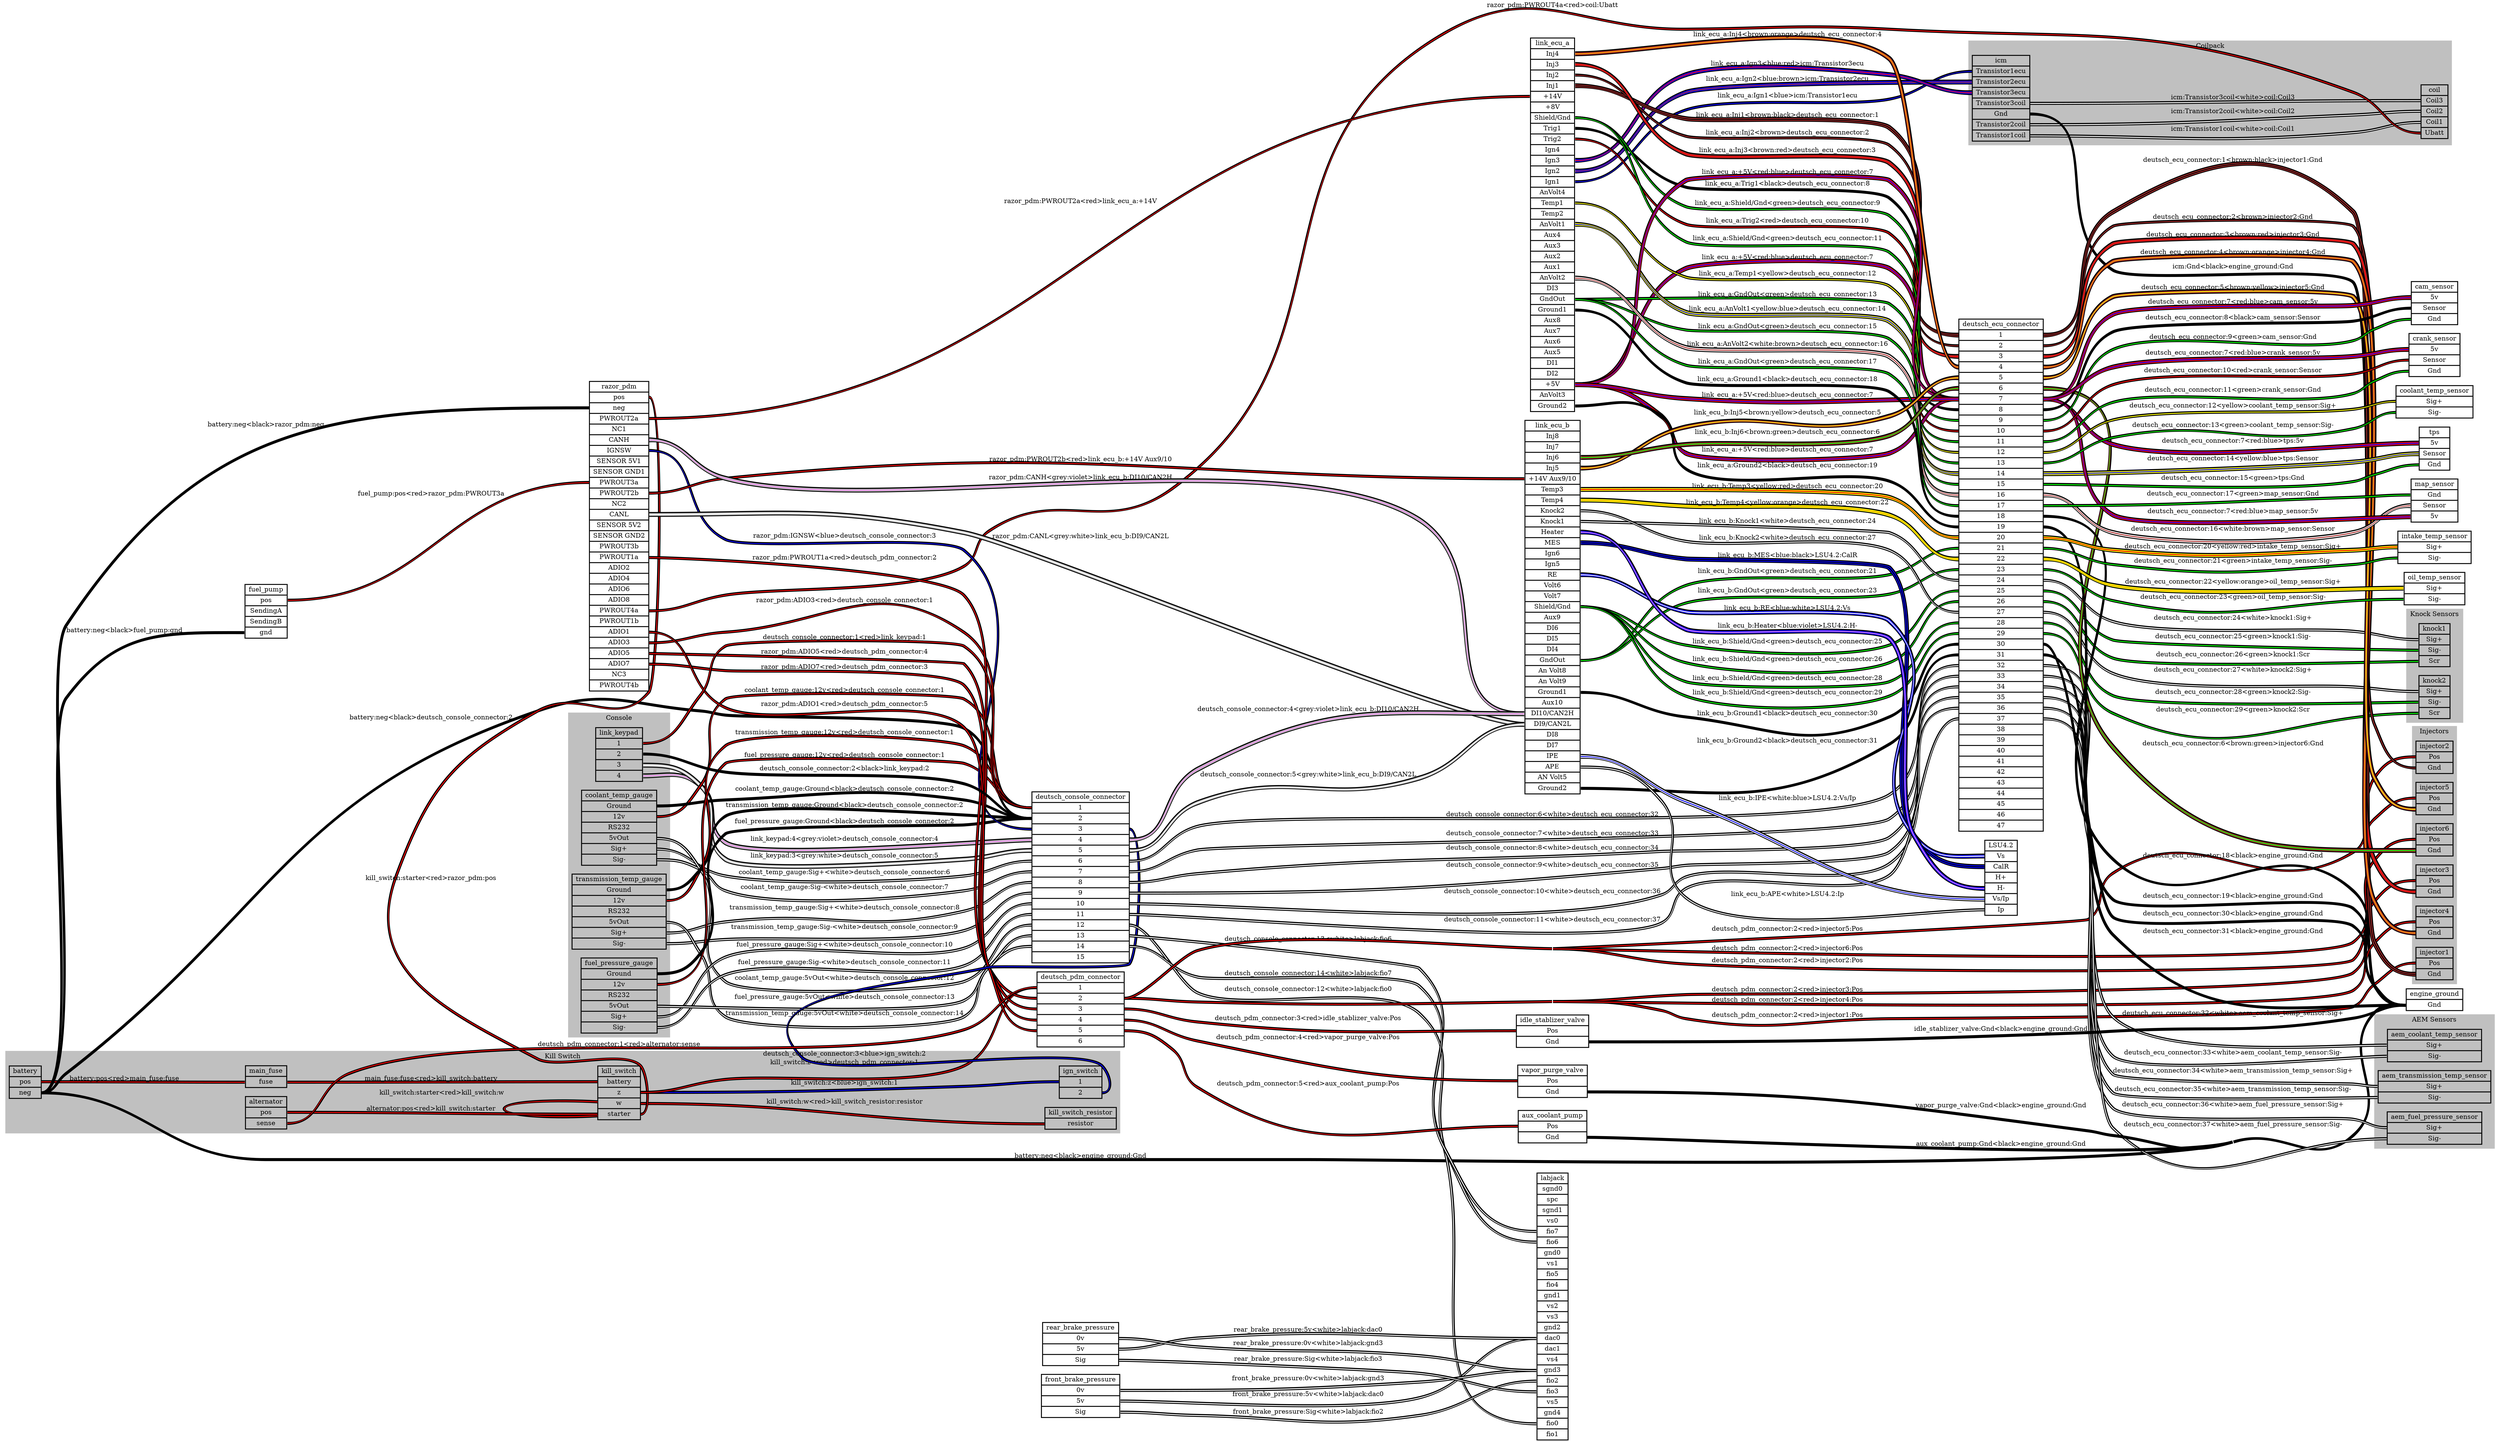 graph "" {
	graph [bb="0,0,5385,2966",
		concentrate=true,
		rankdir=LR,
		ranksep=1.5
	];
	node [label="\N"];
	subgraph cluster_Coilpack {
		graph [bb="4242.5,447,5284.5,670",
			color=grey,
			label=Coilpack,
			lheight=0.21,
			lp="4763.5,658.5",
			lwidth=0.85,
			style=filled
		];
		icm	[height=2.5694,
			label="icm | <Transistor1ecu> Transistor1ecu | <Transistor2ecu> Transistor2ecu | <Transistor3ecu> Transistor3ecu | <Transistor3coil> Transistor3coil | <\
Gnd> Gnd | <Transistor2coil> Transistor2coil | <Transistor1coil> Transistor1coil ",
			pos="4312.5,547",
			rects="4250.5,616,4374.5,639 4250.5,593,4374.5,616 4250.5,570,4374.5,593 4250.5,547,4374.5,570 4250.5,524,4374.5,547 4250.5,501,4374.5,\
524 4250.5,478,4374.5,501 4250.5,455,4374.5,478",
			shape=record,
			style=bold,
			width=1.7222];
		coil	[height=1.6111,
			label="coil | <Coil3> Coil3 | <Coil2> Coil2 | <Coil1> Coil1 | <Ubatt> Ubatt ",
			pos="5247.5,513",
			rects="5218.5,547.5,5276.5,570.5 5218.5,524.5,5276.5,547.5 5218.5,501.5,5276.5,524.5 5218.5,478.5,5276.5,501.5 5218.5,455.5,5276.5,478.5",
			shape=record,
			style=bold,
			width=0.80556];
		icm:Transistor1coil -- coil:Coil1	[color="black:white:black",
			label="icm:Transistor1coil<white>coil:Coil1",
			labeltooltip="icm:Transistor1coil<white>coil:Coil1",
			lp="4813,481.5",
			penwidth=2.5,
			pos="4375.5,466 4685.1,466 4763,455.28 5072,474 5136.9,477.93 5152.4,490 5217.5,490"];
		icm:Transistor2coil -- coil:Coil2	[color="black:white:black",
			label="icm:Transistor2coil<white>coil:Coil2",
			labeltooltip="icm:Transistor2coil<white>coil:Coil2",
			lp="4813,518.5",
			penwidth=2.5,
			pos="4375.5,489 4749.9,489 4843.1,513 5217.5,513"];
		icm:Transistor3coil -- coil:Coil3	[color="black:white:black",
			label="icm:Transistor3coil<white>coil:Coil3",
			labeltooltip="icm:Transistor3coil<white>coil:Coil3",
			lp="4813,542.5",
			penwidth=2.5,
			pos="4375.5,535 4749.7,535 4843.3,536 5217.5,536"];
	}
	subgraph "cluster_Knock Sensors" {
		graph [bb="5187,1090,5309,1333",
			color=grey,
			label="Knock Sensors",
			lheight=0.21,
			lp="5248,1321.5",
			lwidth=1.47,
			style=filled
		];
		knock1	[height=1.2917,
			label="knock1 | <Sig+> Sig+ | <Sig-> Sig- | <Scr> Scr ",
			pos="5247.5,1255",
			rects="5214,1278,5281,1301 5214,1255,5281,1278 5214,1232,5281,1255 5214,1209,5281,1232",
			shape=record,
			style=bold,
			width=0.93056];
		knock2	[height=1.2917,
			label="knock2 | <Sig+> Sig+ | <Sig-> Sig- | <Scr> Scr ",
			pos="5247.5,1144",
			rects="5214,1167,5281,1190 5214,1144,5281,1167 5214,1121,5281,1144 5214,1098,5281,1121",
			shape=record,
			style=bold,
			width=0.93056];
	}
	subgraph "cluster_Kill Switch" {
		graph [bb="8,633,2412,807",
			color=grey,
			label="Kill Switch",
			lheight=0.21,
			lp="1210,795.5",
			lwidth=1.08,
			style=filled
		];
		battery	[height=0.97222,
			label="battery | <pos> pos | <neg> neg ",
			pos="50.5,741",
			rects="16,752.5,85,775.5 16,729.5,85,752.5 16,706.5,85,729.5",
			shape=record,
			style=bold,
			width=0.95833];
		main_fuse	[height=0.65278,
			label="main_fuse | <fuse> fuse ",
			pos="570,752",
			rects="525.5,752,614.5,775 525.5,729,614.5,752",
			shape=record,
			style=bold,
			width=1.2361];
		battery:pos -- main_fuse:fuse	[color="black:red:black",
			label="battery:pos<red>main_fuse:fuse",
			labeltooltip="battery:pos<red>main_fuse:fuse",
			lp="264.5,747.5",
			penwidth=2.5,
			pos="85,741 280.11,741 328.89,740 524,740"];
		kill_switch	[height=1.6111,
			label="kill_switch | <battery> battery | <z> z | <w> w | <starter> starter ",
			pos="1331.5,714",
			rects="1285.5,748.5,1377.5,771.5 1285.5,725.5,1377.5,748.5 1285.5,702.5,1377.5,725.5 1285.5,679.5,1377.5,702.5 1285.5,656.5,1377.5,679.5",
			shape=record,
			style=bold,
			width=1.2778];
		main_fuse:fuse -- kill_switch:battery	[color="black:red:black",
			label="main_fuse:fuse<red>kill_switch:battery",
			labeltooltip="main_fuse:fuse<red>kill_switch:battery",
			lp="926,746.5",
			penwidth=2.5,
			pos="616,740 913.11,740 987.39,737 1284.5,737"];
		kill_switch:starter -- kill_switch:w	[color="black:red:black",
			label="kill_switch:starter<red>kill_switch:w",
			labeltooltip="kill_switch:starter<red>kill_switch:w",
			lp="949,714",
			penwidth=2.5,
			pos="1285.2,664.35 1199,659.55 1083.5,662.36 1083.5,679.5 1083.5,696.64 1199,699.45 1285.2,694.65"];
		kill_switch_resistor	[height=0.65278,
			label="kill_switch_resistor | <resistor> resistor ",
			pos="2327,664",
			rects="2250,664,2404,687 2250,641,2404,664",
			shape=record,
			style=bold,
			width=2.1389];
		kill_switch:w -- kill_switch_resistor:resistor	[color="black:red:black",
			label="kill_switch:w<red>kill_switch_resistor:resistor",
			labeltooltip="kill_switch:w<red>kill_switch_resistor:resistor",
			lp="1818,694.5",
			penwidth=2.5,
			pos="1378.5,691 1765.8,691 1861.7,652 2249,652"];
		ign_switch	[height=0.97222,
			label="ign_switch | <1> 1 | <2> 2 ",
			pos="2327,741",
			rects="2281,752.5,2373,775.5 2281,729.5,2373,752.5 2281,706.5,2373,729.5",
			shape=record,
			style=bold,
			width=1.2778];
		kill_switch:z -- ign_switch:1	[color="black:blue:black",
			label="kill_switch:z<blue>ign_switch:1",
			labeltooltip="kill_switch:z<blue>ign_switch:1",
			lp="1818,745.5",
			penwidth=2.5,
			pos="1378.5,714 1779.3,714 1879.2,741 2280,741"];
		alternator	[height=0.97222,
			label="alternator | <pos> pos | <sense> sense ",
			pos="570,676",
			rects="525.5,687.5,614.5,710.5 525.5,664.5,614.5,687.5 525.5,641.5,614.5,664.5",
			shape=record,
			style=bold,
			width=1.2361];
		alternator:pos -- kill_switch:starter	[color="black:red:black",
			label="alternator:pos<red>kill_switch:starter",
			labeltooltip="alternator:pos<red>kill_switch:starter",
			lp="926,682.5",
			penwidth=2.5,
			pos="616,676 913.13,676 987.37,668 1284.5,668"];
	}
	subgraph cluster_Console {
		graph [bb="1222,1530,1441,2225",
			color=grey,
			label=Console,
			lheight=0.21,
			lp="1331.5,2213.5",
			lwidth=0.79,
			style=filled
		];
		link_keypad	[height=1.6111,
			label="link_keypad | <1> 1 | <2> 2 | <3> 3 | <4> 4 ",
			pos="1331.5,2136",
			rects="1281,2170.5,1382,2193.5 1281,2147.5,1382,2170.5 1281,2124.5,1382,2147.5 1281,2101.5,1382,2124.5 1281,2078.5,1382,2101.5",
			shape=record,
			style=bold,
			width=1.4028];
		coolant_temp_gauge	[height=2.25,
			label="coolant_temp_gauge | <Ground> Ground | <12v> 12v | <RS232> RS232 | <5vOut> 5vOut | <Sig+> Sig+ | <Sig-> Sig- ",
			pos="1331.5,1979",
			rects="1250.5,2036.5,1412.5,2059.5 1250.5,2013.5,1412.5,2036.5 1250.5,1990.5,1412.5,2013.5 1250.5,1967.5,1412.5,1990.5 1250.5,1944.5,1412.5,\
1967.5 1250.5,1921.5,1412.5,1944.5 1250.5,1898.5,1412.5,1921.5",
			shape=record,
			style=bold,
			width=2.25];
		transmission_temp_gauge	[height=2.25,
			label="transmission_temp_gauge | <Ground> Ground | <12v> 12v | <RS232> RS232 | <5vOut> 5vOut | <Sig+> Sig+ | <Sig-> Sig- ",
			pos="1331.5,1799",
			rects="1230,1856.5,1433,1879.5 1230,1833.5,1433,1856.5 1230,1810.5,1433,1833.5 1230,1787.5,1433,1810.5 1230,1764.5,1433,1787.5 1230,1741.5,\
1433,1764.5 1230,1718.5,1433,1741.5",
			shape=record,
			style=bold,
			width=2.8194];
		fuel_pressure_gauge	[height=2.25,
			label="fuel_pressure_gauge | <Ground> Ground | <12v> 12v | <RS232> RS232 | <5vOut> 5vOut | <Sig+> Sig+ | <Sig-> Sig- ",
			pos="1331.5,1619",
			rects="1249.5,1676.5,1413.5,1699.5 1249.5,1653.5,1413.5,1676.5 1249.5,1630.5,1413.5,1653.5 1249.5,1607.5,1413.5,1630.5 1249.5,1584.5,1413.5,\
1607.5 1249.5,1561.5,1413.5,1584.5 1249.5,1538.5,1413.5,1561.5",
			shape=record,
			style=bold,
			width=2.2778];
	}
	subgraph "cluster_AEM Sensors" {
		graph [bb="5118,797,5377,1082",
			color=grey,
			label="AEM Sensors",
			lheight=0.21,
			lp="5247.5,1070.5",
			lwidth=1.35,
			style=filled
		];
		aem_coolant_temp_sensor	[height=0.97222,
			label="aem_coolant_temp_sensor | <Sig+> Sig+ | <Sig-> Sig- ",
			pos="5247.5,1016",
			rects="5146,1027.5,5349,1050.5 5146,1004.5,5349,1027.5 5146,981.5,5349,1004.5",
			shape=record,
			style=bold,
			width=2.8194];
		aem_transmission_temp_sensor	[height=0.97222,
			label="aem_transmission_temp_sensor | <Sig+> Sig+ | <Sig-> Sig- ",
			pos="5247.5,928",
			rects="5126,939.5,5369,962.5 5126,916.5,5369,939.5 5126,893.5,5369,916.5",
			shape=record,
			style=bold,
			width=3.375];
		aem_fuel_pressure_sensor	[height=0.97222,
			label="aem_fuel_pressure_sensor | <Sig+> Sig+ | <Sig-> Sig- ",
			pos="5247.5,840",
			rects="5145.5,851.5,5349.5,874.5 5145.5,828.5,5349.5,851.5 5145.5,805.5,5349.5,828.5",
			shape=record,
			style=bold,
			width=2.8333];
	}
	subgraph cluster_Injectors {
		graph [bb="5199.5,1731,5295.5,2280",
			color=grey,
			label=Injectors,
			lheight=0.21,
			lp="5247.5,2268.5",
			lwidth=0.89,
			style=filled
		];
		injector1	[height=0.97222,
			label="injector1 | <Pos> Pos | <Gnd> Gnd ",
			pos="5247.5,2214",
			rects="5207.5,2225.5,5287.5,2248.5 5207.5,2202.5,5287.5,2225.5 5207.5,2179.5,5287.5,2202.5",
			shape=record,
			style=bold,
			width=1.1111];
		injector2	[height=0.97222,
			label="injector2 | <Pos> Pos | <Gnd> Gnd ",
			pos="5247.5,2126",
			rects="5207.5,2137.5,5287.5,2160.5 5207.5,2114.5,5287.5,2137.5 5207.5,2091.5,5287.5,2114.5",
			shape=record,
			style=bold,
			width=1.1111];
		injector3	[height=0.97222,
			label="injector3 | <Pos> Pos | <Gnd> Gnd ",
			pos="5247.5,2038",
			rects="5207.5,2049.5,5287.5,2072.5 5207.5,2026.5,5287.5,2049.5 5207.5,2003.5,5287.5,2026.5",
			shape=record,
			style=bold,
			width=1.1111];
		injector4	[height=0.97222,
			label="injector4 | <Pos> Pos | <Gnd> Gnd ",
			pos="5247.5,1950",
			rects="5207.5,1961.5,5287.5,1984.5 5207.5,1938.5,5287.5,1961.5 5207.5,1915.5,5287.5,1938.5",
			shape=record,
			style=bold,
			width=1.1111];
		injector5	[height=0.97222,
			label="injector5 | <Pos> Pos | <Gnd> Gnd ",
			pos="5247.5,1862",
			rects="5207.5,1873.5,5287.5,1896.5 5207.5,1850.5,5287.5,1873.5 5207.5,1827.5,5287.5,1850.5",
			shape=record,
			style=bold,
			width=1.1111];
		injector6	[height=0.97222,
			label="injector6 | <Pos> Pos | <Gnd> Gnd ",
			pos="5247.5,1774",
			rects="5207.5,1785.5,5287.5,1808.5 5207.5,1762.5,5287.5,1785.5 5207.5,1739.5,5287.5,1762.5",
			shape=record,
			style=bold,
			width=1.1111];
	}
	engine_ground	[height=0.65278,
		label="engine_ground | <Gnd> Gnd ",
		pos="5247.5,763",
		rects="5186.5,763,5308.5,786 5186.5,740,5308.5,763",
		shape=record,
		style=bold,
		width=1.6944];
	icm:Gnd -- engine_ground:Gnd	[color="black:black:black",
		label="icm:Gnd<black>engine_ground:Gnd",
		labeltooltip="icm:Gnd<black>engine_ground:Gnd",
		lp="4813,712.5",
		penwidth=2.5,
		pos="4375.5,512 4415.7,512 5034,692.08 5072,705 5123.5,722.52 5131.1,751 5185.5,751"];
	battery:neg -- engine_ground:Gnd	[color="black:black:black",
		label="battery:neg<black>engine_ground:Gnd",
		labeltooltip="battery:neg<black>engine_ground:Gnd",
		lp="2327,624.5",
		penwidth=2.5,
		pos="4814,734 4896.5,735.29 5102.1,750.94 5185,751;85,718 305.7,718 348.3,607 569,607 569,607 569,607 1819,607 2132.8,607 2214.4,572.42 \
2525,617 2549.7,620.54 2554.4,628.13 2579,632 2605.4,636.15 4473.4,708.25 4500,711 4524.2,713.5 4529.8,717.34 4554,720 4668.1,732.57 \
4697.2,732.21 4812,734"];
	razor_pdm	[height=9.2778,
		label="razor_pdm | <pos> pos | <neg> neg | <PWROUT2a> PWROUT2a | <NC1> NC1 | <CANH> CANH | <IGNSW> IGNSW | <SENSOR 5V1> SENSOR 5V1 | <SENSOR \
GND1> SENSOR GND1 | <PWROUT3a> PWROUT3a | <PWROUT2b> PWROUT2b | <NC2> NC2 | <CANL> CANL | <SENSOR 5V2> SENSOR 5V2 | <SENSOR GND2> \
SENSOR GND2 | <PWROUT3b> PWROUT3b | <PWROUT1a> PWROUT1a | <ADIO2> ADIO2 | <ADIO4> ADIO4 | <ADIO6> ADIO6 | <ADIO8> ADIO8 | <PWROUT4a> \
PWROUT4a | <PWROUT1b> PWROUT1b | <ADIO1> ADIO1 | <ADIO3> ADIO3 | <ADIO5> ADIO5 | <ADIO7> ADIO7 | <NC3> NC3 | <PWROUT4b> PWROUT4b ",
		pos="1331.5,1186",
		rects="1267.5,1496.5,1395.5,1519.5 1267.5,1473.5,1395.5,1496.5 1267.5,1450.5,1395.5,1473.5 1267.5,1427.5,1395.5,1450.5 1267.5,1404.5,1395.5,\
1427.5 1267.5,1381.5,1395.5,1404.5 1267.5,1358.5,1395.5,1381.5 1267.5,1335.5,1395.5,1358.5 1267.5,1312.5,1395.5,1335.5 1267.5,1289.5,\
1395.5,1312.5 1267.5,1266.5,1395.5,1289.5 1267.5,1243.5,1395.5,1266.5 1267.5,1220.5,1395.5,1243.5 1267.5,1197.5,1395.5,1220.5 1267.5,\
1174.5,1395.5,1197.5 1267.5,1151.5,1395.5,1174.5 1267.5,1128.5,1395.5,1151.5 1267.5,1105.5,1395.5,1128.5 1267.5,1082.5,1395.5,1105.5 \
1267.5,1059.5,1395.5,1082.5 1267.5,1036.5,1395.5,1059.5 1267.5,1013.5,1395.5,1036.5 1267.5,990.5,1395.5,1013.5 1267.5,967.5,1395.5,\
990.5 1267.5,944.5,1395.5,967.5 1267.5,921.5,1395.5,944.5 1267.5,898.5,1395.5,921.5 1267.5,875.5,1395.5,898.5 1267.5,852.5,1395.5,\
875.5",
		shape=record,
		style=bold,
		width=1.7778];
	battery:neg -- razor_pdm:neg	[color="black:black:black",
		label="battery:neg<black>razor_pdm:neg",
		labeltooltip="battery:neg<black>razor_pdm:neg",
		lp="570,2201.5",
		penwidth=2.5,
		pos="85,718 127.04,718 231.74,2193.5 263.5,2221;265.5,2221 476.4,2403.9 987.34,1462 1266.5,1462"];
	deutsch_console_connector	[height=5.125,
		label="deutsch_console_connector | <1> 1 | <2> 2 | <3> 3 | <4> 4 | <5> 5 | <6> 6 | <7> 7 | <8> 8 | <9> 9 | <10> 10 | <11> 11 | <12> 12 | <\
13> 13 | <14> 14 | <15> 15 ",
		pos="2327,1883",
		rects="2222,2044,2432,2067 2222,2021,2432,2044 2222,1998,2432,2021 2222,1975,2432,1998 2222,1952,2432,1975 2222,1929,2432,1952 2222,1906,\
2432,1929 2222,1883,2432,1906 2222,1860,2432,1883 2222,1837,2432,1860 2222,1814,2432,1837 2222,1791,2432,1814 2222,1768,2432,1791 \
2222,1745,2432,1768 2222,1722,2432,1745 2222,1699,2432,1722",
		shape=record,
		style=bold,
		width=2.9167];
	battery:neg -- deutsch_console_connector:2	[color="black:black:black",
		label="battery:neg<black>deutsch_console_connector:2",
		labeltooltip="battery:neg<black>deutsch_console_connector:2",
		lp="926,2250.5",
		penwidth=2.5,
		pos="265.5,2221 303.63,2253.7 2030.7,2246.7 2075,2223 2176.2,2169 2106.4,2010.3 2220.7,2010"];
	fuel_pump	[height=1.6111,
		label="fuel_pump | <pos> pos | <SendingA> SendingA | <SendingB> SendingB | <gnd> gnd ",
		pos="570,1108",
		rects="524.5,1142.5,615.5,1165.5 524.5,1119.5,615.5,1142.5 524.5,1096.5,615.5,1119.5 524.5,1073.5,615.5,1096.5 524.5,1050.5,615.5,1073.5",
		shape=record,
		style=bold,
		width=1.2639];
	battery:neg -- fuel_pump:gnd	[color="black:black:black",
		label="battery:neg<black>fuel_pump:gnd",
		labeltooltip="battery:neg<black>fuel_pump:gnd",
		lp="264.5,957.5",
		penwidth=2.5,
		pos="85,718 88.868,718 519.13,1062 523,1062"];
	kill_switch:starter -- razor_pdm:pos	[color="black:red:black",
		label="kill_switch:starter<red>razor_pdm:pos",
		labeltooltip="kill_switch:starter<red>razor_pdm:pos",
		lp="926,797",
		penwidth=2.5,
		pos="1378.5,668 1401.6,668 1393.6,755.47 1377.5,772 1336.6,813.84 892.16,747.47 851.5,789.5 756.22,888 1019.4,827.07 1156,838 1169.3,\
839.06 1386.3,840.35 1395.5,850 1419.8,875.54 1431.8,1485 1396.5,1485"];
	deutsch_pdm_connector	[height=2.25,
		label="deutsch_pdm_connector | <1> 1 | <2> 2 | <3> 3 | <4> 4 | <5> 5 | <6> 6 ",
		pos="2327,934",
		rects="2233,991.5,2421,1014.5 2233,968.5,2421,991.5 2233,945.5,2421,968.5 2233,922.5,2421,945.5 2233,899.5,2421,922.5 2233,876.5,2421,899.5 \
2233,853.5,2421,876.5",
		shape=record,
		style=bold,
		width=2.6111];
	kill_switch:z -- deutsch_pdm_connector:1	[color="black:red:black",
		label="kill_switch:z<red>deutsch_pdm_connector:1",
		labeltooltip="kill_switch:z<red>deutsch_pdm_connector:1",
		lp="1818,956.5",
		penwidth=2.5,
		pos="1378.5,714 1446.5,714 1463.4,744.86 1507,797 1546.9,844.66 1510,890.42 1561,926 1607.9,958.73 2018.2,942.17 2075,949 2145.6,957.5 \
2160.9,980 2232,980"];
	link_keypad:4 -- deutsch_console_connector:4	[color="black:grey:violet:grey:black",
		label="link_keypad:4<grey:violet>deutsch_console_connector:4",
		labeltooltip="link_keypad:4<grey:violet>deutsch_console_connector:4",
		lp="1818,2179.5",
		penwidth=2.5,
		pos="1383.5,2090 1466.2,2090 1479.2,2133.4 1561,2146 1673.9,2163.4 1972,2195.4 2075,2146 2168.5,2101.1 2117.3,1964 2221,1964"];
	link_keypad:3 -- deutsch_console_connector:5	[color="black:grey:white:grey:black",
		label="link_keypad:3<grey:white>deutsch_console_connector:5",
		labeltooltip="link_keypad:3<grey:white>deutsch_console_connector:5",
		lp="1818,2103.5",
		penwidth=2.5,
		pos="1383.5,2113 1462.7,2113 1481.9,2101.4 1561,2096 1618,2092.1 2022.2,2096.8 2075,2075 2156.4,2041.4 2132.9,1941 2221,1941"];
	coolant_temp_gauge:"12v" -- deutsch_console_connector:1	[color="black:red:black",
		label="coolant_temp_gauge:12v<red>deutsch_console_connector:1",
		labeltooltip="coolant_temp_gauge:12v<red>deutsch_console_connector:1",
		lp="1818,2134.5",
		penwidth=2.5,
		pos="1413.5,2002 1464.6,2002 1466.7,2037.5 1507,2069 1531.8,2088.4 1531.4,2104.1 1561,2115 1614.6,2134.7 2019.7,2129.5 2075,2115 2147,\
2096.2 2146.6,2033 2221,2033"];
	coolant_temp_gauge:Ground -- deutsch_console_connector:2	[color="black:black:black",
		label="coolant_temp_gauge:Ground<black>deutsch_console_connector:2",
		labeltooltip="coolant_temp_gauge:Ground<black>deutsch_console_connector:2",
		lp="1818,2027.5",
		penwidth=2.5,
		pos="1413.5,2025 1479.1,2025 1495.4,2021.6 1561,2020 1854.3,2012.8 1927.6,2010 2221,2010"];
	coolant_temp_gauge:"Sig+" -- deutsch_console_connector:6	[color="black:white:black",
		label="coolant_temp_gauge:Sig+<white>deutsch_console_connector:6",
		labeltooltip="coolant_temp_gauge:Sig+<white>deutsch_console_connector:6",
		lp="1818,1940.5",
		penwidth=2.5,
		pos="1413.5,1933 1707.5,1933 1781.1,1933.8 2075,1925 2139.9,1923.1 2156,1918 2221,1918"];
	coolant_temp_gauge:"Sig-" -- deutsch_console_connector:7	[color="black:white:black",
		label="coolant_temp_gauge:Sig-<white>deutsch_console_connector:7",
		labeltooltip="coolant_temp_gauge:Sig-<white>deutsch_console_connector:7",
		lp="1818,1913.5",
		penwidth=2.5,
		pos="1413.5,1910 1479.1,1910 1495.4,1907.4 1561,1906 1854.3,1899.6 1927.6,1895 2221,1895"];
	coolant_temp_gauge:"5vOut" -- deutsch_console_connector:12	[color="black:white:black",
		label="coolant_temp_gauge:5vOut<white>deutsch_console_connector:12",
		labeltooltip="coolant_temp_gauge:5vOut<white>deutsch_console_connector:12",
		lp="1818,1689.5",
		penwidth=2.5,
		pos="1413.5,1956 1464.6,1956 1478,1931.1 1507,1889 1560.9,1810.6 1485.8,1740.1 1561,1682 1606.2,1647.1 2020.3,1665.5 2075,1682 2149.6,\
1704.5 2143.1,1779 2221,1779"];
	transmission_temp_gauge:"12v" -- deutsch_console_connector:1	[color="black:red:black",
		label="transmission_temp_gauge:12v<red>deutsch_console_connector:1",
		labeltooltip="transmission_temp_gauge:12v<red>deutsch_console_connector:1",
		lp="1818,2063.5",
		penwidth=2.5,
		pos="1434.5,1822 1478.4,1822 1482.8,1852.4 1507,1889 1546.1,1948.1 1503,1998.3 1561,2039 1621,2081.2 2147.7,2033 2221,2033"];
	transmission_temp_gauge:Ground -- deutsch_console_connector:2	[color="black:black:black",
		label="transmission_temp_gauge:Ground<black>deutsch_console_connector:2",
		labeltooltip="transmission_temp_gauge:Ground<black>deutsch_console_connector:2",
		lp="1818,1993.5",
		penwidth=2.5,
		pos="1434.5,1845 1472.2,1845 1479.2,1863.5 1507,1889 1537,1916.5 1525.1,1943.7 1561,1963 1611.4,1990 2018.1,1980.1 2075,1986 2140.4,1992.8 \
2155.2,2010 2221,2010"];
	transmission_temp_gauge:"Sig+" -- deutsch_console_connector:8	[color="black:white:black",
		label="transmission_temp_gauge:Sig+<white>deutsch_console_connector:8",
		labeltooltip="transmission_temp_gauge:Sig+<white>deutsch_console_connector:8",
		lp="1818,1877.5",
		penwidth=2.5,
		pos="1434.5,1753 1505.1,1753 1494.5,1825.4 1561,1849 1630.1,1873.6 2147.6,1871 2221,1871"];
	transmission_temp_gauge:"Sig-" -- deutsch_console_connector:9	[color="black:white:black",
		label="transmission_temp_gauge:Sig-<white>deutsch_console_connector:9",
		labeltooltip="transmission_temp_gauge:Sig-<white>deutsch_console_connector:9",
		lp="1818,1613.5",
		penwidth=2.5,
		pos="1434.5,1730 1468,1730 1481,1730.2 1507,1709 1547,1676.3 1516.8,1632.7 1561,1606 1609.9,1576.4 2025.3,1577.9 2075,1606 2184.4,1667.8 \
2095.4,1848 2221,1848"];
	transmission_temp_gauge:"5vOut" -- deutsch_console_connector:14	[color="black:white:black",
		label="transmission_temp_gauge:5vOut<white>deutsch_console_connector:14",
		labeltooltip="transmission_temp_gauge:5vOut<white>deutsch_console_connector:14",
		lp="1818,1651.5",
		penwidth=2.5,
		pos="1434.5,1776 1478.4,1776 1476.8,1740.8 1507,1709 1532.8,1681.8 1527,1660 1561,1644 1612.7,1619.7 2020,1628.6 2075,1644 2148.2,1664.5 \
2145,1733 2221,1733"];
	fuel_pressure_gauge:"12v" -- deutsch_console_connector:1	[color="black:red:black",
		label="fuel_pressure_gauge:12v<red>deutsch_console_connector:1",
		labeltooltip="fuel_pressure_gauge:12v<red>deutsch_console_connector:1",
		lp="1818,1837.5",
		penwidth=2.5,
		pos="1414.5,1642 1465.3,1642 1473.7,1670.7 1507,1709 1540.6,1747.7 1517.6,1783.7 1561,1811 1609.4,1841.4 2024.6,1803 2075,1830 2172.9,\
1882.5 2109.9,2033 2221,2033"];
	fuel_pressure_gauge:Ground -- deutsch_console_connector:2	[color="black:black:black",
		label="fuel_pressure_gauge:Ground<black>deutsch_console_connector:2",
		labeltooltip="fuel_pressure_gauge:Ground<black>deutsch_console_connector:2",
		lp="1818,1799.5",
		penwidth=2.5,
		pos="1414.5,1665 1460,1665 1471,1681.2 1507,1709 1536.5,1731.7 1527.5,1756.7 1561,1773 1612.4,1798 2025.1,1764.2 2075,1792 2176.8,1848.8 \
2104.4,2010 2221,2010"];
	fuel_pressure_gauge:"Sig+" -- deutsch_console_connector:10	[color="black:white:black",
		label="fuel_pressure_gauge:Sig+<white>deutsch_console_connector:10",
		labeltooltip="fuel_pressure_gauge:Sig+<white>deutsch_console_connector:10",
		lp="1818,1537.5",
		penwidth=2.5,
		pos="1414.5,1573 1482.4,1573 1493.8,1539.7 1561,1530 1617.5,1521.9 2026.5,1499.9 2075,1530 2199.3,1607.2 2074.7,1825 2221,1825"];
	fuel_pressure_gauge:"Sig-" -- deutsch_console_connector:11	[color="black:white:black",
		label="fuel_pressure_gauge:Sig-<white>deutsch_console_connector:11",
		labeltooltip="fuel_pressure_gauge:Sig-<white>deutsch_console_connector:11",
		lp="1818,1502.5",
		penwidth=2.5,
		pos="1414.5,1550 1456.7,1550 1468,1545.1 1507,1529 1533.2,1518.1 1533.8,1502.9 1561,1495 1780.5,1431.7 1881.9,1373 2075,1495 2202.7,1575.7 \
2069.9,1802 2221,1802"];
	fuel_pressure_gauge:"5vOut" -- deutsch_console_connector:13	[color="black:white:black",
		label="fuel_pressure_gauge:5vOut<white>deutsch_console_connector:13",
		labeltooltip="fuel_pressure_gauge:5vOut<white>deutsch_console_connector:13",
		lp="1818,1572.5",
		penwidth=2.5,
		pos="1414.5,1596 1481.1,1596 1494.8,1571.9 1561,1565 1617.8,1559.1 2023.8,1539.7 2075,1565 2170.8,1612.3 2114.2,1756 2221,1756"];
	razor_pdm:PWROUT4a -- coil:Ubatt	[color="black:red:black",
		label="razor_pdm:PWROUT4a<red>coil:Ubatt",
		labeltooltip="razor_pdm:PWROUT4a<red>coil:Ubatt",
		lp="3345,662.5",
		penwidth=2.5,
		pos="1396.5,1025 1434.3,1025 2044.3,990.04 2075,968 2123.9,932.98 2080.1,879 2129,844 2200.8,792.58 2451.7,860.23 2525,811 2568.9,781.52 \
2535.6,735.27 2579,705 2946,448.74 3182.5,792.82 3579,585 3611.1,568.19 3601.3,541.41 3633,524 3827.1,417.52 3904.3,463.39 4125,\
446 4544.6,412.94 4651.4,442.66 5072,459 5136.7,461.51 5152.7,467 5217.5,467"];
	razor_pdm:IGNSW -- deutsch_console_connector:3	[color="black:blue:black",
		label="razor_pdm:IGNSW<blue>deutsch_console_connector:3",
		labeltooltip="razor_pdm:IGNSW<blue>deutsch_console_connector:3",
		lp="1818,1761.5",
		penwidth=2.5,
		pos="1396.5,1370 1481.5,1370 1471.2,1448.9 1507,1526 1547.4,1613 1486.2,1674.9 1561,1735 1605.5,1770.8 2025.5,1725.4 2075,1754 2180.8,\
1815.1 2098.8,1987 2221,1987"];
	razor_pdm:ADIO3 -- deutsch_console_connector:1	[color="black:red:black",
		label="razor_pdm:ADIO3<red>deutsch_console_connector:1",
		labeltooltip="razor_pdm:ADIO3<red>deutsch_console_connector:1",
		lp="1818,1723.5",
		penwidth=2.5,
		pos="1396.5,956 1480.8,956 1496.2,1643 1561,1697 1604.9,1733.6 2027.5,1684.3 2075,1716 2204.1,1802.1 2065.9,2033 2221,2033"];
	razor_pdm:PWROUT1a -- deutsch_pdm_connector:2	[color="black:red:black",
		label="razor_pdm:PWROUT1a<red>deutsch_pdm_connector:2",
		labeltooltip="razor_pdm:PWROUT1a<red>deutsch_pdm_connector:2",
		lp="1818,1117.5",
		penwidth=2.5,
		pos="1396.5,1140 1401.3,1140 2070.4,1018.3 2075,1017 2146.9,996.92 2157.3,957 2232,957"];
	razor_pdm:ADIO7 -- deutsch_pdm_connector:3	[color="black:red:black",
		label="razor_pdm:ADIO7<red>deutsch_pdm_connector:3",
		labeltooltip="razor_pdm:ADIO7<red>deutsch_pdm_connector:3",
		lp="1818,914.5",
		penwidth=2.5,
		pos="1396.5,910 1698.1,910 1774.5,881.35 2075,907 2145.5,913.02 2161.2,934 2232,934"];
	razor_pdm:ADIO5 -- deutsch_pdm_connector:4	[color="black:red:black",
		label="razor_pdm:ADIO5<red>deutsch_pdm_connector:4",
		labeltooltip="razor_pdm:ADIO5<red>deutsch_pdm_connector:4",
		lp="1818,842.5",
		penwidth=2.5,
		pos="1396.5,933 1481.6,933 1479,857.59 1561,835 1671.1,804.68 1963.7,809.47 2075,835 2150.6,852.33 2154.5,911 2232,911"];
	razor_pdm:ADIO1 -- deutsch_pdm_connector:5	[color="black:red:black",
		label="razor_pdm:ADIO1<red>deutsch_pdm_connector:5",
		labeltooltip="razor_pdm:ADIO1<red>deutsch_pdm_connector:5",
		lp="1818,884.5",
		penwidth=2.5,
		pos="1396.5,979 1482.5,979 1478.3,900.57 1561,877 1670.9,845.71 1960.8,873.01 2075,877 2144.9,879.45 2162.1,888 2232,888"];
	link_ecu_a	[height=11.194,
		label="link_ecu_a | <Inj4> Inj4 | <Inj3> Inj3 | <Inj2> Inj2 | <Inj1> Inj1 | <+14V> +14V | <+8V> +8V | <Shield/Gnd> Shield/Gnd | <Trig1> \
Trig1 | <Trig2> Trig2 | <Ign4> Ign4 | <Ign3> Ign3 | <Ign2> Ign2 | <Ign1> Ign1 | <AnVolt4> AnVolt4 | <Temp1> Temp1 | <Temp2> Temp2 | <\
AnVolt1> AnVolt1 | <Aux4> Aux4 | <Aux3> Aux3 | <Aux2> Aux2 | <Aux1> Aux1 | <AnVolt2> AnVolt2 | <DI3> DI3 | <GndOut> GndOut | <Ground1> \
Ground1 | <Aux8> Aux8 | <Aux7> Aux7 | <Aux6> Aux6 | <Aux5> Aux5 | <DI1> DI1 | <DI2> DI2 | <+5V> +5V | <AnVolt3> AnVolt3 | <Ground2> \
Ground2 ",
		pos="3345,2518",
		rects="3297.5,2897.5,3392.5,2920.5 3297.5,2874.5,3392.5,2897.5 3297.5,2851.5,3392.5,2874.5 3297.5,2828.5,3392.5,2851.5 3297.5,2805.5,3392.5,\
2828.5 3297.5,2782.5,3392.5,2805.5 3297.5,2759.5,3392.5,2782.5 3297.5,2736.5,3392.5,2759.5 3297.5,2713.5,3392.5,2736.5 3297.5,2690.5,\
3392.5,2713.5 3297.5,2667.5,3392.5,2690.5 3297.5,2644.5,3392.5,2667.5 3297.5,2621.5,3392.5,2644.5 3297.5,2598.5,3392.5,2621.5 3297.5,\
2575.5,3392.5,2598.5 3297.5,2552.5,3392.5,2575.5 3297.5,2529.5,3392.5,2552.5 3297.5,2506.5,3392.5,2529.5 3297.5,2483.5,3392.5,2506.5 \
3297.5,2460.5,3392.5,2483.5 3297.5,2437.5,3392.5,2460.5 3297.5,2414.5,3392.5,2437.5 3297.5,2391.5,3392.5,2414.5 3297.5,2368.5,3392.5,\
2391.5 3297.5,2345.5,3392.5,2368.5 3297.5,2322.5,3392.5,2345.5 3297.5,2299.5,3392.5,2322.5 3297.5,2276.5,3392.5,2299.5 3297.5,2253.5,\
3392.5,2276.5 3297.5,2230.5,3392.5,2253.5 3297.5,2207.5,3392.5,2230.5 3297.5,2184.5,3392.5,2207.5 3297.5,2161.5,3392.5,2184.5 3297.5,\
2138.5,3392.5,2161.5 3297.5,2115.5,3392.5,2138.5",
		shape=record,
		style=bold,
		width=1.3194];
	razor_pdm:PWROUT2a -- link_ecu_a:"+14V"	[color="black:red:black",
		label="razor_pdm:PWROUT2a<red>link_ecu_a:+14V",
		labeltooltip="razor_pdm:PWROUT2a<red>link_ecu_a:+14V",
		lp="2327,2487.5",
		penwidth=2.5,
		pos="1396.5,1439 1459,1439 1477.6,1470.9 1507,1526 1580.2,1663 1453.2,2111.1 1561,2223 1640.8,2305.8 1963.8,2252.9 2075,2282 2644.3,2430.8 \
2707.6,2794 3296,2794"];
	link_ecu_b	[height=11.194,
		label="link_ecu_b | <Inj8> Inj8 | <Inj7> Inj7 | <Inj6> Inj6 | <Inj5> Inj5 | <+14V Aux9/10> +14V Aux9/10 | <Temp3> Temp3 | <Temp4> Temp4 | <\
Knock2> Knock2 | <Knock1> Knock1 | <Heater> Heater | <MES> MES | <Ign6> Ign6 | <Ign5> Ign5 | <RE> RE | <Volt6> Volt6 | <Volt7> Volt7 | <\
Shield/Gnd> Shield/Gnd | <Aux9> Aux9 | <DI6> DI6 | <DI5> DI5 | <DI4> DI4 | <GndOut> GndOut | <An Volt8> An Volt8 | <An Volt9> An \
Volt9 | <Ground1> Ground1 | <Aux10> Aux10 | <DI10/CAN2H> DI10/CAN2H | <DI9/CAN2L> DI9/CAN2L | <DI8> DI8 | <DI7> DI7 | <IPE> IPE | <\
APE> APE | <AN Volt5> AN Volt5 | <Ground2> Ground2 ",
		pos="3345,1388",
		rects="3285.5,1767.5,3404.5,1790.5 3285.5,1744.5,3404.5,1767.5 3285.5,1721.5,3404.5,1744.5 3285.5,1698.5,3404.5,1721.5 3285.5,1675.5,3404.5,\
1698.5 3285.5,1652.5,3404.5,1675.5 3285.5,1629.5,3404.5,1652.5 3285.5,1606.5,3404.5,1629.5 3285.5,1583.5,3404.5,1606.5 3285.5,1560.5,\
3404.5,1583.5 3285.5,1537.5,3404.5,1560.5 3285.5,1514.5,3404.5,1537.5 3285.5,1491.5,3404.5,1514.5 3285.5,1468.5,3404.5,1491.5 3285.5,\
1445.5,3404.5,1468.5 3285.5,1422.5,3404.5,1445.5 3285.5,1399.5,3404.5,1422.5 3285.5,1376.5,3404.5,1399.5 3285.5,1353.5,3404.5,1376.5 \
3285.5,1330.5,3404.5,1353.5 3285.5,1307.5,3404.5,1330.5 3285.5,1284.5,3404.5,1307.5 3285.5,1261.5,3404.5,1284.5 3285.5,1238.5,3404.5,\
1261.5 3285.5,1215.5,3404.5,1238.5 3285.5,1192.5,3404.5,1215.5 3285.5,1169.5,3404.5,1192.5 3285.5,1146.5,3404.5,1169.5 3285.5,1123.5,\
3404.5,1146.5 3285.5,1100.5,3404.5,1123.5 3285.5,1077.5,3404.5,1100.5 3285.5,1054.5,3404.5,1077.5 3285.5,1031.5,3404.5,1054.5 3285.5,\
1008.5,3404.5,1031.5 3285.5,985.5,3404.5,1008.5",
		shape=record,
		style=bold,
		width=1.6528];
	razor_pdm:PWROUT2b -- link_ecu_b:"+14V Aux9/10"	[color="black:red:black",
		label="razor_pdm:PWROUT2b<red>link_ecu_b:+14V Aux9/10",
		labeltooltip="razor_pdm:PWROUT2b<red>link_ecu_b:+14V Aux9/10",
		lp="2327,1343.5",
		penwidth=2.5,
		pos="1396.5,1278 1898.7,1278 2036,1221.7 2525,1336 2882.8,1419.6 2916.5,1664 3284,1664"];
	razor_pdm:CANH -- link_ecu_b:"DI10/CAN2H"	[color="black:grey:violet:grey:black",
		label="razor_pdm:CANH<grey:violet>link_ecu_b:DI10/CAN2H",
		labeltooltip="razor_pdm:CANH<grey:violet>link_ecu_b:DI10/CAN2H",
		lp="2327,1424.5",
		penwidth=2.5,
		pos="1396.5,1393 1647.5,1393 2304.9,1471.6 2525,1351 2562,1330.7 2543.1,1295 2579,1273 2761.8,1160.9 2845.9,1245.5 3057,1208 3158.7,1189.9 \
3180.7,1158 3284,1158"];
	razor_pdm:CANL -- link_ecu_b:"DI9/CAN2L"	[color="black:grey:white:grey:black",
		label="razor_pdm:CANL<grey:white>link_ecu_b:DI9/CAN2L",
		labeltooltip="razor_pdm:CANL<grey:white>link_ecu_b:DI9/CAN2L",
		lp="2327,1207.5",
		penwidth=2.5,
		pos="1396.5,1232 2236.5,1232 2444,1135 3284,1135"];
	deutsch_console_connector:3 -- ign_switch:2	[color="black:blue:black",
		label="deutsch_console_connector:3<blue>ign_switch:2",
		labeltooltip="deutsch_console_connector:3<blue>ign_switch:2",
		lp="1818,1137",
		penwidth=2.5,
		pos="2433,1987 2465.3,1987 2446.2,1725.5 2432,1696.5 2256.8,1338.8 1900.5,1502.5 1726,1144.5 1628.1,943.67 1927.2,939.99 2129,844 2230.7,\
795.63 2304.1,865.06 2373,776 2388.8,755.6 2399.8,718 2374,718"];
	deutsch_console_connector:1 -- link_keypad:1	[color="black:red:black",
		label="deutsch_console_connector:1<red>link_keypad:1",
		labeltooltip="deutsch_console_connector:1<red>link_keypad:1",
		lp="1818,2296.5",
		penwidth=2.5,
		pos="2221,2033 2111.3,2033 2172.9,2182.4 2075,2232 1871.2,2335.2 1785.1,2276.3 1561,2232 1477.3,2215.5 1468.8,2159 1383.5,2159"];
	deutsch_console_connector:2 -- link_keypad:2	[color="black:black:black",
		label="deutsch_console_connector:2<black>link_keypad:2",
		labeltooltip="deutsch_console_connector:2<black>link_keypad:2",
		lp="1818,2211.5",
		penwidth=2.5,
		pos="2221,2010 2117.6,2010 2168.2,2146.4 2075,2191 2023.5,2215.6 1617.5,2199.5 1561,2191 1479.3,2178.6 1466.1,2136 1383.5,2136"];
	deutsch_console_connector:4 -- link_ecu_b:"DI10/CAN2H"	[color="black:grey:violet:grey:black",
		label="deutsch_console_connector:4<grey:violet>link_ecu_b:DI10/CAN2H",
		labeltooltip="deutsch_console_connector:4<grey:violet>link_ecu_b:DI10/CAN2H",
		lp="2818,1947.5",
		penwidth=2.5,
		pos="2433,1964 2814.7,1964 2780.1,1636.7 3057,1374 3158,1278.2 3144.7,1158 3284,1158"];
	deutsch_console_connector:5 -- link_ecu_b:"DI9/CAN2L"	[color="black:grey:white:grey:black",
		label="deutsch_console_connector:5<grey:white>link_ecu_b:DI9/CAN2L",
		labeltooltip="deutsch_console_connector:5<grey:white>link_ecu_b:DI9/CAN2L",
		lp="2818,1805.5",
		penwidth=2.5,
		pos="2433,1941 2523.8,1941 2513.5,1860.9 2579,1798 2617.8,1760.8 3230.2,1135 3284,1135"];
	deutsch_ecu_connector	[height=15.347,
		label="deutsch_ecu_connector | <1> 1 | <2> 2 | <3> 3 | <4> 4 | <5> 5 | <6> 6 | <7> 7 | <8> 8 | <9> 9 | <10> 10 | <11> 11 | <12> 12 | <13> \
13 | <14> 14 | <15> 15 | <16> 16 | <17> 17 | <18> 18 | <19> 19 | <20> 20 | <21> 21 | <22> 22 | <23> 23 | <24> 24 | <25> 25 | <26> \
26 | <27> 27 | <28> 28 | <29> 29 | <30> 30 | <31> 31 | <32> 32 | <33> 33 | <34> 34 | <35> 35 | <36> 36 | <37> 37 | <38> 38 | <39> \
39 | <40> 40 | <41> 41 | <42> 42 | <43> 43 | <44> 44 | <45> 45 | <46> 46 | <47> 47 ",
		pos="4312.5,1832",
		rects="4221.5,2361,4403.5,2384 4221.5,2338,4403.5,2361 4221.5,2315,4403.5,2338 4221.5,2292,4403.5,2315 4221.5,2269,4403.5,2292 4221.5,2246,\
4403.5,2269 4221.5,2223,4403.5,2246 4221.5,2200,4403.5,2223 4221.5,2177,4403.5,2200 4221.5,2154,4403.5,2177 4221.5,2131,4403.5,2154 \
4221.5,2108,4403.5,2131 4221.5,2085,4403.5,2108 4221.5,2062,4403.5,2085 4221.5,2039,4403.5,2062 4221.5,2016,4403.5,2039 4221.5,1993,\
4403.5,2016 4221.5,1970,4403.5,1993 4221.5,1947,4403.5,1970 4221.5,1924,4403.5,1947 4221.5,1901,4403.5,1924 4221.5,1878,4403.5,1901 \
4221.5,1855,4403.5,1878 4221.5,1832,4403.5,1855 4221.5,1809,4403.5,1832 4221.5,1786,4403.5,1809 4221.5,1763,4403.5,1786 4221.5,1740,\
4403.5,1763 4221.5,1717,4403.5,1740 4221.5,1694,4403.5,1717 4221.5,1671,4403.5,1694 4221.5,1648,4403.5,1671 4221.5,1625,4403.5,1648 \
4221.5,1602,4403.5,1625 4221.5,1579,4403.5,1602 4221.5,1556,4403.5,1579 4221.5,1533,4403.5,1556 4221.5,1510,4403.5,1533 4221.5,1487,\
4403.5,1510 4221.5,1464,4403.5,1487 4221.5,1441,4403.5,1464 4221.5,1418,4403.5,1441 4221.5,1395,4403.5,1418 4221.5,1372,4403.5,1395 \
4221.5,1349,4403.5,1372 4221.5,1326,4403.5,1349 4221.5,1303,4403.5,1326 4221.5,1280,4403.5,1303",
		shape=record,
		style=bold,
		width=2.5278];
	deutsch_console_connector:6 -- deutsch_ecu_connector:32	[color="black:white:black",
		label="deutsch_console_connector:6<white>deutsch_ecu_connector:32",
		labeltooltip="deutsch_console_connector:6<white>deutsch_ecu_connector:32",
		lp="3345,2093.5",
		penwidth=2.5,
		pos="2433,1918 2519,1918 2498.6,2014.5 2579,2045 2682.9,2084.4 3487.5,2113 3579,2050 3634.3,2012 3579,1948.8 3633,1909 3711.6,1851.2 \
3987.5,1931.4 4071,1881 4180.2,1815 4092.9,1636 4220.5,1636"];
	deutsch_console_connector:7 -- deutsch_ecu_connector:33	[color="black:white:black",
		label="deutsch_console_connector:7<white>deutsch_ecu_connector:33",
		labeltooltip="deutsch_console_connector:7<white>deutsch_ecu_connector:33",
		lp="3345,2021.5",
		penwidth=2.5,
		pos="2433,1895 2511.4,1895 2504.2,1970.6 2579,1994 2632,2010.6 3532.1,2028.8 3579,1999 3626.7,1968.7 3586.3,1915.8 3633,1884 3713.6,1829.1 \
3987.4,1906.3 4071,1856 4179.7,1790.6 4093.7,1613 4220.5,1613"];
	deutsch_console_connector:8 -- deutsch_ecu_connector:34	[color="black:white:black",
		label="deutsch_console_connector:8<white>deutsch_ecu_connector:34",
		labeltooltip="deutsch_console_connector:8<white>deutsch_ecu_connector:34",
		lp="3345,1947.5",
		penwidth=2.5,
		pos="2433,1871 2498.6,1871 2513.6,1887 2579,1892 2800.6,1908.9 3377.1,1989.9 3579,1897 3612.5,1881.6 3600,1850.5 3633,1834 3720.3,1790.4 \
3986.1,1854 4071,1806 4172.6,1748.5 4103.7,1590 4220.5,1590"];
	deutsch_console_connector:9 -- deutsch_ecu_connector:35	[color="black:white:black",
		label="deutsch_console_connector:9<white>deutsch_ecu_connector:35",
		labeltooltip="deutsch_console_connector:9<white>deutsch_ecu_connector:35",
		lp="3345,1870.5",
		penwidth=2.5,
		pos="2433,1848 2560.3,1848 3457.4,1883.8 3579,1846 3606.8,1837.4 3605.5,1818.5 3633,1809 3725.2,1777.2 3986,1828.8 4071,1781 4172.1,1724.1 \
4104.5,1567 4220.5,1567"];
	deutsch_console_connector:10 -- deutsch_ecu_connector:36	[color="black:white:black",
		label="deutsch_console_connector:10<white>deutsch_ecu_connector:36",
		labeltooltip="deutsch_console_connector:10<white>deutsch_ecu_connector:36",
		lp="3345,1833.5",
		penwidth=2.5,
		pos="2433,1825 2687.7,1825 3327.3,1839.3 3579,1800 3603.7,1796.1 3608.4,1788.4 3633,1784 3729,1766.9 3985.9,1803.6 4071,1756 4171.6,1699.7 \
4105.2,1544 4220.5,1544"];
	deutsch_console_connector:11 -- deutsch_ecu_connector:37	[color="black:white:black",
		label="deutsch_console_connector:11<white>deutsch_ecu_connector:37",
		labeltooltip="deutsch_console_connector:11<white>deutsch_ecu_connector:37",
		lp="3345,1974.5",
		penwidth=2.5,
		pos="2433,1802 2518.1,1802 2500,1894.3 2579,1926 2630.6,1946.7 3531.2,1986.4 3579,1958 3622.1,1932.4 3590.7,1885.9 3633,1859 3715.2,1806.6 \
3990.1,1885.5 4071,1831 4197.9,1745.6 4067.5,1521 4220.5,1521"];
	labjack	[height=8,
		label="labjack | <sgnd0> sgnd0 | < spc>  spc | < sgnd1>  sgnd1 | < vs0>  vs0 | <fio7> fio7 | < fio6>  fio6 | < gnd0>  gnd0 | < vs1>  vs1 | <\
fio5> fio5 | < fio4>  fio4 | < gnd1>  gnd1 | < vs2>  vs2 | <vs3> vs3 | < gnd2>  gnd2 | < dac0>  dac0 | < dac1>  dac1 | <vs4> vs4 | < \
gnd3>  gnd3 | < fio2>  fio2 | < fio3>  fio3 | <vs5> vs5 | < gnd4>  gnd4 | < fio0>  fio0 | < fio1>  fio1 ",
		pos="3345,288",
		rects="3311.5,552.5,3378.5,575.5 3311.5,529.5,3378.5,552.5 3311.5,506.5,3378.5,529.5 3311.5,483.5,3378.5,506.5 3311.5,460.5,3378.5,483.5 \
3311.5,437.5,3378.5,460.5 3311.5,414.5,3378.5,437.5 3311.5,391.5,3378.5,414.5 3311.5,368.5,3378.5,391.5 3311.5,345.5,3378.5,368.5 \
3311.5,322.5,3378.5,345.5 3311.5,299.5,3378.5,322.5 3311.5,276.5,3378.5,299.5 3311.5,253.5,3378.5,276.5 3311.5,230.5,3378.5,253.5 \
3311.5,207.5,3378.5,230.5 3311.5,184.5,3378.5,207.5 3311.5,161.5,3378.5,184.5 3311.5,138.5,3378.5,161.5 3311.5,115.5,3378.5,138.5 \
3311.5,92.5,3378.5,115.5 3311.5,69.5,3378.5,92.5 3311.5,46.5,3378.5,69.5 3311.5,23.5,3378.5,46.5 3311.5,0.5,3378.5,23.5",
		shape=record,
		style=bold,
		width=0.93056];
	deutsch_console_connector:12 -- labjack:fio0	[color="black:white:black",
		label="deutsch_console_connector:12<white>labjack:fio0",
		labeltooltip="deutsch_console_connector:12<white>labjack:fio0",
		lp="2818,276.5",
		penwidth=2.5,
		pos="2433,1779 2609.8,1779 2500.2,1567 2525,1392 2542.5,1268.3 2490.3,356.96 2579,269 2616.7,231.57 3007.5,269.32 3057,250 3194.5,196.36 \
3162.4,35 3310,35"];
	deutsch_console_connector:13 -- labjack:fio6	[color="black:white:black",
		label="deutsch_console_connector:13<white>labjack:fio6",
		labeltooltip="deutsch_console_connector:13<white>labjack:fio6",
		lp="2818,1327.5",
		penwidth=2.5,
		pos="2433,1756 2637.4,1756 2461.1,1486.9 2579,1320 2734.6,1099.7 2920.9,1178.9 3057,946 3137.7,807.82 3032,729.19 3111,590 3167.6,490.31 \
3195.4,426 3310,426"];
	deutsch_console_connector:14 -- labjack:fio7	[color="black:white:black",
		label="deutsch_console_connector:14<white>labjack:fio7",
		labeltooltip="deutsch_console_connector:14<white>labjack:fio7",
		lp="2818,697.5",
		penwidth=2.5,
		pos="2433,1733 2667,1733 2434.7,874.23 2579,690 2790,420.71 2967.9,449 3310,449"];
	fuel_pump:pos -- razor_pdm:PWROUT3a	[color="black:red:black",
		label="fuel_pump:pos<red>razor_pdm:PWROUT3a",
		labeltooltip="fuel_pump:pos<red>razor_pdm:PWROUT3a",
		lp="926,1286.5",
		penwidth=2.5,
		pos="617,1131 915.39,1131 968.11,1301 1266.5,1301"];
	deutsch_pdm_connector:2 -- injector1:Pos	[color="black:red:black",
		label="deutsch_pdm_connector:2<red>injector1:Pos",
		labeltooltip="deutsch_pdm_connector:2<red>injector1:Pos",
		lp="3852,1075.5",
		penwidth=2.5,
		pos="3346,957 3449.9,959.11 3488.2,925.49 3579,976 3614.3,995.62 3597.4,1030.1 3633,1049 3676,1071.9 4022.3,1065.7 4071,1068 4166.4,1072.5 \
4432.3,1022.7 4500,1090 4651.2,1240.4 4403.1,1897.4 4554,2048 4594.8,2088.7 5023.9,2044.2 5072,2076 5110.8,2101.7 5085.2,2137 5118,\
2170 5148.9,2201.1 5162.5,2213.9 5206.2,2214"];
	deutsch_pdm_connector:2 -- injector2:Pos	[color="black:red:black",
		label="deutsch_pdm_connector:2<red>injector2:Pos",
		labeltooltip="deutsch_pdm_connector:2<red>injector2:Pos",
		lp="3852,1041.5",
		penwidth=2.5,
		pos="3346,957 3449.9,959.09 3480.6,942.51 3579,976 3606.1,985.22 3605.8,1002.2 3633,1011 3725.7,1041.1 3973.7,1028.8 4071,1034 4166.3,\
1039.1 4432.3,989.65 4500,1057 4646.4,1202.7 4408.6,1838.3 4554,1985 4635.2,2067 4970.7,1964.7 5072,2020 5102.1,2036.4 5091.7,2060 \
5118,2082 5151.6,2110.1 5162.5,2125.9 5206.2,2126"];
	deutsch_pdm_connector:2 -- injector3:Pos	[color="black:red:black",
		label="deutsch_pdm_connector:2<red>injector3:Pos",
		labeltooltip="deutsch_pdm_connector:2<red>injector3:Pos",
		lp="3852,1001.5",
		penwidth=2.5,
		pos="3346,957 3348,957.04 4498.6,1017.6 4500,1019 4642.6,1160.7 4413,1778.8 4554,1922 4635,2004.3 4963.5,1921.6 5072,1961 5095.6,1969.6 \
5096.4,1981 5118,1994 5155.6,2016.6 5162.5,2037.9 5206.2,2038"];
	deutsch_pdm_connector:2 -- injector4:Pos	[color="black:red:black",
		label="deutsch_pdm_connector:2<red>injector4:Pos",
		labeltooltip="deutsch_pdm_connector:2<red>injector4:Pos",
		lp="3852,960.5",
		penwidth=2.5,
		pos="3346,957 3410.1,958.34 4454.5,935.84 4500,981 4638.8,1118.7 4415.7,1720.9 4554,1859 4594.8,1899.7 5016,1876.3 5072,1890 5135.5,1905.5 \
5141,1949.8 5206.1,1950"];
	deutsch_pdm_connector:2 -- injector5:Pos	[color="black:red:black",
		label="deutsch_pdm_connector:2<red>injector5:Pos",
		labeltooltip="deutsch_pdm_connector:2<red>injector5:Pos",
		lp="3852,927.5",
		penwidth=2.5,
		pos="3346,957 3449.9,959.16 3477.2,958.8 3579,938 3603.8,932.94 3608,924.05 3633,920 3680.6,912.28 4465.8,909.09 4500,943 4635,1076.7 \
4419.1,1662.3 4554,1796 4594.9,1836.6 5015.1,1814.6 5072,1824 5133.2,1834.2 5144.3,1861.9 5206.1,1862"];
	deutsch_pdm_connector:2 -- injector6:Pos	[color="black:red:black",
		label="deutsch_pdm_connector:2<red>injector6:Pos",
		labeltooltip="deutsch_pdm_connector:2<red>injector6:Pos",
		lp="3852,889.5",
		penwidth=2.5,
		pos="2422,957 2831.8,957 2934.3,949.33 3344,957;3346,957 3449.9,959.14 3485.1,982.49 3579,938 3610.2,923.2 3601.2,895.52 3633,882 3677.3,\
863.16 4465.7,871.13 4500,905 4631.1,1034.6 4422.9,1603.3 4554,1733 4595,1773.5 5014.5,1756.7 5072,1761 5131.9,1765.5 5146.4,1774 \
5206.5,1774"];
	deutsch_pdm_connector:1 -- alternator:sense	[color="black:red:black",
		label="deutsch_pdm_connector:1<red>alternator:sense",
		labeltooltip="deutsch_pdm_connector:1<red>alternator:sense",
		lp="1331.5,835.5",
		penwidth=2.5,
		pos="2232,980 2082.8,980 1683.4,1049.2 1561,964 1507.6,926.83 1560.3,865.31 1507,828 1369.1,731.46 896.08,889.56 750,806 710.82,783.59 \
725.66,754.02 696,720 665.52,685.05 662.38,653 616,653"];
	idle_stablizer_valve	[height=0.97222,
		label="idle_stablizer_valve | <Pos> Pos | <Gnd> Gnd ",
		pos="3345,894",
		rects="3267,905.5,3423,928.5 3267,882.5,3423,905.5 3267,859.5,3423,882.5",
		shape=record,
		style=bold,
		width=2.1667];
	deutsch_pdm_connector:3 -- idle_stablizer_valve:Pos	[color="black:red:black",
		label="deutsch_pdm_connector:3<red>idle_stablizer_valve:Pos",
		labeltooltip="deutsch_pdm_connector:3<red>idle_stablizer_valve:Pos",
		lp="2818,934.5",
		penwidth=2.5,
		pos="2422,934 2515.9,934 3172.1,894 3266,894"];
	vapor_purge_valve	[height=0.97222,
		label="vapor_purge_valve | <Pos> Pos | <Gnd> Gnd ",
		pos="3345,806",
		rects="3270,817.5,3420,840.5 3270,794.5,3420,817.5 3270,771.5,3420,794.5",
		shape=record,
		style=bold,
		width=2.0833];
	deutsch_pdm_connector:4 -- vapor_purge_valve:Pos	[color="black:red:black",
		label="deutsch_pdm_connector:4<red>vapor_purge_valve:Pos",
		labeltooltip="deutsch_pdm_connector:4<red>vapor_purge_valve:Pos",
		lp="2818,891.5",
		penwidth=2.5,
		pos="2422,911 2492.8,911 2508.9,893.98 2579,884 2884.5,840.5 2960.4,806 3269,806"];
	aux_coolant_pump	[height=0.97222,
		label="aux_coolant_pump | <Pos> Pos | <Gnd> Gnd ",
		pos="3345,718",
		rects="3271,729.5,3419,752.5 3271,706.5,3419,729.5 3271,683.5,3419,706.5",
		shape=record,
		style=bold,
		width=2.0556];
	deutsch_pdm_connector:5 -- aux_coolant_pump:Pos	[color="black:red:black",
		label="deutsch_pdm_connector:5<red>aux_coolant_pump:Pos",
		labeltooltip="deutsch_pdm_connector:5<red>aux_coolant_pump:Pos",
		lp="2818,801.5",
		penwidth=2.5,
		pos="2422,888 2472.7,888 2482.3,866.33 2525,839 2551.3,822.16 2550.3,806.23 2579,794 2863.3,673.07 2961,718 3270,718"];
	link_ecu_a:Ign1 -- icm:Transistor1ecu	[color="black:blue:black",
		label="link_ecu_a:Ign1<blue>icm:Transistor1ecu",
		labeltooltip="link_ecu_a:Ign1<blue>icm:Transistor1ecu",
		lp="3852,624.5",
		penwidth=2.5,
		pos="3394,2610 3634.7,2610 3533,2337.3 3579,2101 3594.8,2020 3574.2,674.84 3633,617 3828.4,424.86 3975.4,605 4249.5,605"];
	link_ecu_a:Ign2 -- icm:Transistor2ecu	[color="black:blue:brown:blue:black",
		label="link_ecu_a:Ign2<blue:brown>icm:Transistor2ecu",
		labeltooltip="link_ecu_a:Ign2<blue:brown>icm:Transistor2ecu",
		lp="3852,2616.5",
		penwidth=2.5,
		pos="3394,2633 3500.8,2633 3526.5,2616.8 3633,2609 3657.3,2607.2 4053.9,2606.4 4071,2589 4144.1,2514.6 4084.7,808.24 4125,712 4155.9,\
638.2 4169.5,582 4249.5,582"];
	link_ecu_a:Ign3 -- icm:Transistor3ecu	[color="black:blue:red:blue:black",
		label="link_ecu_a:Ign3<blue:red>icm:Transistor3ecu",
		labeltooltip="link_ecu_a:Ign3<blue:red>icm:Transistor3ecu",
		lp="3852,851.5",
		penwidth=2.5,
		pos="3394,2656 3654,2656 3531.9,2356.7 3579,2101 3604.3,1963.5 3555.2,960.13 3633,844 3643.5,828.33 4230.6,559 4249.5,559"];
	link_ecu_a:Inj1 -- deutsch_ecu_connector:1	[color="black:brown:black:brown:black",
		label="link_ecu_a:Inj1<brown:black>deutsch_ecu_connector:1",
		labeltooltip="link_ecu_a:Inj1<brown:black>deutsch_ecu_connector:1",
		lp="3852,2810.5",
		penwidth=2.5,
		pos="3394,2817 3500.4,2817 3526.8,2808.9 3633,2803 3681.7,2800.3 4032,2809.3 4071,2780 4232.8,2658.5 4018.2,2350 4220.5,2350"];
	link_ecu_a:Inj2 -- deutsch_ecu_connector:2	[color="black:brown:black",
		label="link_ecu_a:Inj2<brown>deutsch_ecu_connector:2",
		labeltooltip="link_ecu_a:Inj2<brown>deutsch_ecu_connector:2",
		lp="3852,2958.5",
		penwidth=2.5,
		pos="3394,2840 3502.9,2840 3524.8,2881.9 3633,2894 3826.5,2915.6 3916.8,3012.8 4071,2894 4277.4,2734.9 3959.9,2327 4220.5,2327"];
	link_ecu_a:Inj3 -- deutsch_ecu_connector:3	[color="black:brown:red:brown:black",
		label="link_ecu_a:Inj3<brown:red>deutsch_ecu_connector:3",
		labeltooltip="link_ecu_a:Inj3<brown:red>deutsch_ecu_connector:3",
		lp="3852,2875.5",
		penwidth=2.5,
		pos="3394,2863 3431.6,2863 4041.2,2879 4071,2856 4272.1,2700.5 3966.3,2304 4220.5,2304"];
	link_ecu_a:Inj4 -- deutsch_ecu_connector:4	[color="black:brown:orange:brown:black",
		label="link_ecu_a:Inj4<brown:orange>deutsch_ecu_connector:4",
		labeltooltip="link_ecu_a:Inj4<brown:orange>deutsch_ecu_connector:4",
		lp="3852,2844.5",
		penwidth=2.5,
		pos="3394,2886 3502.4,2886 3525.4,2850.3 3633,2837 3681.3,2831 4032.9,2848.3 4071,2818 4265,2663.9 3972.8,2281 4220.5,2281"];
	link_ecu_a:Trig1 -- deutsch_ecu_connector:8	[color="black:black:black",
		label="link_ecu_a:Trig1<black>deutsch_ecu_connector:8",
		labeltooltip="link_ecu_a:Trig1<black>deutsch_ecu_connector:8",
		lp="3852,2696.5",
		penwidth=2.5,
		pos="3394,2725 3501.4,2725 3526.1,2699.8 3633,2689 3681.5,2684.1 4032.5,2695.9 4071,2666 4246.5,2529.8 3998.3,2189 4220.5,2189"];
	link_ecu_a:"+5V" -- deutsch_ecu_connector:7	[color="black:red:blue:red:black",
		label="link_ecu_a:+5V<red:blue>deutsch_ecu_connector:7",
		labeltooltip="link_ecu_a:+5V<red:blue>deutsch_ecu_connector:7",
		lp="3852,2577.5",
		penwidth=2.5,
		pos="3394,2173 3593.1,2173 3458.6,2455.8 3633,2552 3675.6,2575.5 4030.2,2578.6 4071,2552 4209.2,2461.8 4055.4,2212 4220.5,2212"];
	link_ecu_a:"Shield/Gnd" -- deutsch_ecu_connector:9	[color="black:green:black",
		label="link_ecu_a:Shield/Gnd<green>deutsch_ecu_connector:9",
		labeltooltip="link_ecu_a:Shield/Gnd<green>deutsch_ecu_connector:9",
		lp="3852,2761.5",
		penwidth=2.5,
		pos="3394,2748 3431.6,2748 4041.4,2765.1 4071,2742 4279.5,2579.2 3956,2166 4220.5,2166"];
	link_ecu_a:Trig2 -- deutsch_ecu_connector:10	[color="black:red:black",
		label="link_ecu_a:Trig2<red>deutsch_ecu_connector:10",
		labeltooltip="link_ecu_a:Trig2<red>deutsch_ecu_connector:10",
		lp="3852,2654.5",
		penwidth=2.5,
		pos="3394,2702 3503,2702 3525,2661.6 3633,2647 3681.3,2640.5 4032.4,2657.8 4071,2628 4249.5,2490.1 3994.9,2143 4220.5,2143"];
	link_ecu_a:"+5V" -- deutsch_ecu_connector:7	[color="black:red:blue:red:black",
		label="link_ecu_a:+5V<red:blue>deutsch_ecu_connector:7",
		labeltooltip="link_ecu_a:+5V<red:blue>deutsch_ecu_connector:7",
		lp="3852,2126.5",
		penwidth=2.5,
		pos="3394,2173 3502.9,2173 3524.8,2131.1 3633,2119 3729.7,2108.2 3977.4,2092.3 4071,2119 4146.2,2140.5 4142.2,2212 4220.5,2212"];
	link_ecu_a:"Shield/Gnd" -- deutsch_ecu_connector:11	[color="black:green:black",
		label="link_ecu_a:Shield/Gnd<green>deutsch_ecu_connector:11",
		labeltooltip="link_ecu_a:Shield/Gnd<green>deutsch_ecu_connector:11",
		lp="3852,2730.5",
		penwidth=2.5,
		pos="3394,2748 3500.8,2748 3526.5,2730.9 3633,2723 3657.3,2721.2 4052.1,2719.3 4071,2704 4279,2535.2 3952.6,2120 4220.5,2120"];
	link_ecu_a:Temp1 -- deutsch_ecu_connector:12	[color="black:yellow:black",
		label="link_ecu_a:Temp1<yellow>deutsch_ecu_connector:12",
		labeltooltip="link_ecu_a:Temp1<yellow>deutsch_ecu_connector:12",
		lp="3852,2464.5",
		penwidth=2.5,
		pos="3394,2564 3510.4,2564 3519.7,2483.8 3633,2457 3680.4,2445.8 4030.8,2465.5 4071,2438 4207.5,2344.5 4055,2097 4220.5,2097"];
	link_ecu_a:GndOut -- deutsch_ecu_connector:13	[color="black:green:black",
		label="link_ecu_a:GndOut<green>deutsch_ecu_connector:13",
		labeltooltip="link_ecu_a:GndOut<green>deutsch_ecu_connector:13",
		lp="3852,2385.5",
		penwidth=2.5,
		pos="3394,2357 3469.2,2357 4006.7,2401.1 4071,2362 4194.3,2287.1 4076.3,2074 4220.5,2074"];
	link_ecu_a:AnVolt1 -- deutsch_ecu_connector:14	[color="black:yellow:blue:yellow:black",
		label="link_ecu_a:AnVolt1<yellow:blue>deutsch_ecu_connector:14",
		labeltooltip="link_ecu_a:AnVolt1<yellow:blue>deutsch_ecu_connector:14",
		lp="3852,2426.5",
		penwidth=2.5,
		pos="3394,2518 3509,2518 3520.8,2444.3 3633,2419 3680.5,2408.3 4031,2424.8 4071,2397 4208.6,2301.5 4053,2051 4220.5,2051"];
	link_ecu_a:"+5V" -- deutsch_ecu_connector:7	[color="black:red:blue:red:black",
		label="link_ecu_a:+5V<red:blue>deutsch_ecu_connector:7",
		labeltooltip="link_ecu_a:+5V<red:blue>deutsch_ecu_connector:7",
		lp="3852,2202.5",
		penwidth=2.5,
		pos="3394,2173 3695,2173 3770.8,2173.1 4071,2195 4137.7,2199.9 4153.6,2212 4220.5,2212"];
	link_ecu_a:GndOut -- deutsch_ecu_connector:15	[color="black:green:black",
		label="link_ecu_a:GndOut<green>deutsch_ecu_connector:15",
		labeltooltip="link_ecu_a:GndOut<green>deutsch_ecu_connector:15",
		lp="3852,2316.5",
		penwidth=2.5,
		pos="3394,2357 3502.3,2357 3525.5,2322.5 3633,2309 3681.4,2302.9 4029.4,2311.4 4071,2286 4184,2216.8 4088,2028 4220.5,2028"];
	link_ecu_a:AnVolt2 -- deutsch_ecu_connector:16	[color="black:white:brown:white:black",
		label="link_ecu_a:AnVolt2<white:brown>deutsch_ecu_connector:16",
		labeltooltip="link_ecu_a:AnVolt2<white:brown>deutsch_ecu_connector:16",
		lp="3852,2350.5",
		penwidth=2.5,
		pos="3394,2403 3503.5,2403 3524.6,2358.8 3633,2343 3681.2,2336 4030.5,2351 4071,2324 4201.3,2237.2 4063.9,2005 4220.5,2005"];
	link_ecu_a:"+5V" -- deutsch_ecu_connector:7	[color="black:red:blue:red:black",
		label="link_ecu_a:+5V<red:blue>deutsch_ecu_connector:7",
		labeltooltip="link_ecu_a:+5V<red:blue>deutsch_ecu_connector:7",
		lp="3852,2161.5",
		penwidth=2.5,
		pos="3394,2173 3500.6,2173 3526.5,2158.2 3633,2154 3827.5,2146.3 3879.7,2118.2 4071,2154 4141.1,2167.1 4149.2,2212 4220.5,2212"];
	link_ecu_a:GndOut -- deutsch_ecu_connector:17	[color="black:green:black",
		label="link_ecu_a:GndOut<green>deutsch_ecu_connector:17",
		labeltooltip="link_ecu_a:GndOut<green>deutsch_ecu_connector:17",
		lp="3852,2274.5",
		penwidth=2.5,
		pos="3394,2357 3507.5,2357 3521.8,2289.7 3633,2267 3680.7,2257.2 4029.5,2273.5 4071,2248 4186.5,2177 4084.9,1982 4220.5,1982"];
	link_ecu_a:Ground1 -- deutsch_ecu_connector:18	[color="black:black:black",
		label="link_ecu_a:Ground1<black>deutsch_ecu_connector:18",
		labeltooltip="link_ecu_a:Ground1<black>deutsch_ecu_connector:18",
		lp="3852,2236.5",
		penwidth=2.5,
		pos="3394,2334 3510,2334 3520,2255.3 3633,2229 3680.4,2218 4029.2,2235 4071,2210 4182.5,2143.4 4090.7,1959 4220.5,1959"];
	link_ecu_a:Ground2 -- deutsch_ecu_connector:19	[color="black:black:black",
		label="link_ecu_a:Ground2<black>deutsch_ecu_connector:19",
		labeltooltip="link_ecu_a:Ground2<black>deutsch_ecu_connector:19",
		lp="3852,2092.5",
		penwidth=2.5,
		pos="3394,2127 3477,2127 3497.9,2118.6 3579,2101 3603.5,2095.7 3608.4,2089.4 3633,2085 3729,2067.8 3980.1,2091.4 4071,2056 4150.4,2025.1 \
4135.3,1936 4220.5,1936"];
	link_ecu_b:Inj5 -- deutsch_ecu_connector:5	[color="black:brown:yellow:brown:black",
		label="link_ecu_b:Inj5<brown:yellow>deutsch_ecu_connector:5",
		labeltooltip="link_ecu_b:Inj5<brown:yellow>deutsch_ecu_connector:5",
		lp="3852,2542.5",
		penwidth=2.5,
		pos="3406,1687 3499.1,1687 3532.4,1724.4 3579,1805 3658.1,1941.8 3517.1,2406.6 3633,2514 3668.7,2547.1 4028.8,2538.2 4071,2514 4185.3,\
2448.4 4088.7,2258 4220.5,2258"];
	link_ecu_b:Inj6 -- deutsch_ecu_connector:6	[color="black:brown:green:brown:black",
		label="link_ecu_b:Inj6<brown:green>deutsch_ecu_connector:6",
		labeltooltip="link_ecu_b:Inj6<brown:green>deutsch_ecu_connector:6",
		lp="3852,2493.5",
		penwidth=2.5,
		pos="3406,1710 3493.7,1710 3531.3,1731.4 3579,1805 3660.3,1930.6 3523.1,2374.6 3633,2476 3650.9,2492.5 4049.7,2487.8 4071,2476 4181.1,\
2414.7 4094.5,2235 4220.5,2235"];
	link_ecu_b:Temp3 -- deutsch_ecu_connector:20	[color="black:yellow:red:yellow:black",
		label="link_ecu_b:Temp3<yellow:red>deutsch_ecu_connector:20",
		labeltooltip="link_ecu_b:Temp3<yellow:red>deutsch_ecu_connector:20",
		lp="3852,2044.5",
		penwidth=2.5,
		pos="3406,1641 3511.9,1641 3525.5,1713.5 3579,1805 3628.7,1890.1 3555.3,1959.4 3633,2020 3671.4,2049.9 4024.7,2034.9 4071,2020 4148.8,\
1995 4138.8,1913 4220.5,1913"];
	link_ecu_b:GndOut -- deutsch_ecu_connector:21	[color="black:green:black",
		label="link_ecu_b:GndOut<green>deutsch_ecu_connector:21",
		labeltooltip="link_ecu_b:GndOut<green>deutsch_ecu_connector:21",
		lp="3852,1965.5",
		penwidth=2.5,
		pos="3406,1273 3445.4,1273 3601,1921.1 3633,1944 3672.5,1972.4 4023.1,1952.4 4071,1944 4140.6,1931.8 4149.9,1890 4220.5,1890"];
	link_ecu_b:Temp4 -- deutsch_ecu_connector:22	[color="black:yellow:orange:yellow:black",
		label="link_ecu_b:Temp4<yellow:orange>deutsch_ecu_connector:22",
		labeltooltip="link_ecu_b:Temp4<yellow:orange>deutsch_ecu_connector:22",
		lp="3852,2000.5",
		penwidth=2.5,
		pos="3406,1618 3519.2,1618 3522.2,1707 3579,1805 3619.2,1874.3 3568.4,1929.6 3633,1977 3672.2,2005.8 4024.8,1992.2 4071,1977 4149.4,1951.3 \
4138,1867 4220.5,1867"];
	link_ecu_b:GndOut -- deutsch_ecu_connector:23	[color="black:green:black",
		label="link_ecu_b:GndOut<green>deutsch_ecu_connector:23",
		labeltooltip="link_ecu_b:GndOut<green>deutsch_ecu_connector:23",
		lp="3852,1859.5",
		penwidth=2.5,
		pos="3406,1273 3635.6,1273 3450,1598.4 3633,1737 3844.6,1897.2 3955.1,1844 4220.5,1844"];
	link_ecu_b:Knock1 -- deutsch_ecu_connector:24	[color="black:white:black",
		label="link_ecu_b:Knock1<white>deutsch_ecu_connector:24",
		labeltooltip="link_ecu_b:Knock1<white>deutsch_ecu_connector:24",
		lp="3852,1748.5",
		penwidth=2.5,
		pos="3406,1572 3516.2,1572 3527.2,1640.9 3633,1672 3822.1,1727.5 3884,1678.8 4071,1741 4142.3,1764.7 4145.3,1820 4220.5,1820"];
	link_ecu_b:"Shield/Gnd" -- deutsch_ecu_connector:25	[color="black:green:black",
		label="link_ecu_b:Shield/Gnd<green>deutsch_ecu_connector:25",
		labeltooltip="link_ecu_b:Shield/Gnd<green>deutsch_ecu_connector:25",
		lp="3852,1660.5",
		penwidth=2.5,
		pos="3406,1388 3550.6,1388 3501.9,1560 3633,1621 3810,1703.4 3892.8,1573.4 4071,1653 4155.2,1690.6 4128.2,1797 4220.5,1797"];
	link_ecu_b:"Shield/Gnd" -- deutsch_ecu_connector:26	[color="black:green:black",
		label="link_ecu_b:Shield/Gnd<green>deutsch_ecu_connector:26",
		labeltooltip="link_ecu_b:Shield/Gnd<green>deutsch_ecu_connector:26",
		lp="3852,1572.5",
		penwidth=2.5,
		pos="3406,1388 3514.2,1388 3529.2,1445.6 3633,1476 3823.6,1531.9 3904.3,1456.9 4071,1565 4166.8,1627.1 4106.3,1774 4220.5,1774"];
	link_ecu_b:Knock2 -- deutsch_ecu_connector:27	[color="black:white:black",
		label="link_ecu_b:Knock2<white>deutsch_ecu_connector:27",
		labeltooltip="link_ecu_b:Knock2<white>deutsch_ecu_connector:27",
		lp="3852,1609.5",
		penwidth=2.5,
		pos="3406,1595 3479.9,1595 4002.9,1573.4 4071,1602 4157.5,1638.3 4126.7,1751 4220.5,1751"];
	link_ecu_b:"Shield/Gnd" -- deutsch_ecu_connector:28	[color="black:green:black",
		label="link_ecu_b:Shield/Gnd<green>deutsch_ecu_connector:28",
		labeltooltip="link_ecu_b:Shield/Gnd<green>deutsch_ecu_connector:28",
		lp="3852,1464.5",
		penwidth=2.5,
		pos="3406,1388 3508,1388 3531.7,1410.4 3633,1422 3730,1433.1 3989,1404 4071,1457 4186.6,1531.6 4082.9,1728 4220.5,1728"];
	link_ecu_b:"Shield/Gnd" -- deutsch_ecu_connector:29	[color="black:green:black",
		label="link_ecu_b:Shield/Gnd<green>deutsch_ecu_connector:29",
		labeltooltip="link_ecu_b:Shield/Gnd<green>deutsch_ecu_connector:29",
		lp="3852,1410.5",
		penwidth=2.5,
		pos="3406,1388 3443,1388 4039.8,1383.2 4071,1403 4197.3,1483.4 4070.7,1705 4220.5,1705"];
	link_ecu_b:Ground1 -- deutsch_ecu_connector:30	[color="black:black:black",
		label="link_ecu_b:Ground1<black>deutsch_ecu_connector:30",
		labeltooltip="link_ecu_b:Ground1<black>deutsch_ecu_connector:30",
		lp="3852,1375.5",
		penwidth=2.5,
		pos="3406,1204 3522.9,1204 3521.3,1302.4 3633,1337 3726.2,1365.9 3990.4,1313 4071,1368 4198.7,1455.1 4065.9,1682 4220.5,1682"];
	link_ecu_b:Ground2 -- deutsch_ecu_connector:31	[color="black:black:black",
		label="link_ecu_b:Ground2<black>deutsch_ecu_connector:31",
		labeltooltip="link_ecu_b:Ground2<black>deutsch_ecu_connector:31",
		lp="3852,1325.5",
		penwidth=2.5,
		pos="3406,997 3572.8,997 3485.5,1218.1 3633,1296 3719.2,1341.5 3990.8,1262.7 4071,1318 4207.2,1412 4055,1659 4220.5,1659"];
	"LSU4.2"	[height=2.25,
		label="LSU4.2 | <Vs> Vs | <CalR> CalR | <H+> H+ | <H-> H- | <Vs/Ip> Vs/Ip | <Ip> Ip ",
		pos="4312.5,1180",
		rects="4277.5,1237.5,4347.5,1260.5 4277.5,1214.5,4347.5,1237.5 4277.5,1191.5,4347.5,1214.5 4277.5,1168.5,4347.5,1191.5 4277.5,1145.5,4347.5,\
1168.5 4277.5,1122.5,4347.5,1145.5 4277.5,1099.5,4347.5,1122.5",
		shape=record,
		style=bold,
		width=0.97222];
	link_ecu_b:MES -- "LSU4.2":CalR	[color="black:blue:black:blue:black",
		label="link_ecu_b:MES<blue:black>LSU4.2:CalR",
		labeltooltip="link_ecu_b:MES<blue:black>LSU4.2:CalR",
		lp="3852,1248.5",
		penwidth=2.5,
		pos="3406,1526 3567.9,1526 3489.3,1315.6 3633,1241 3648.9,1232.8 4258.6,1203 4276.5,1203"];
	link_ecu_b:RE -- "LSU4.2":Vs	[color="black:blue:white:blue:black",
		label="link_ecu_b:RE<blue:white>LSU4.2:Vs",
		labeltooltip="link_ecu_b:RE<blue:white>LSU4.2:Vs",
		lp="3852,1288.5",
		penwidth=2.5,
		pos="3406,1457 3533.7,1457 3513.4,1325.8 3633,1281 3724.3,1246.8 3974,1265.8 4071,1256 4162.8,1246.7 4184.2,1226 4276.5,1226"];
	link_ecu_b:Heater -- "LSU4.2":"H-"	[color="black:blue:violet:blue:black",
		label="link_ecu_b:Heater<blue:violet>LSU4.2:H-",
		labeltooltip="link_ecu_b:Heater<blue:violet>LSU4.2:H-",
		lp="3852,1201.5",
		penwidth=2.5,
		pos="3406,1549 3593.3,1549 3471.4,1288.6 3633,1194 3648.5,1185 4258.6,1157 4276.5,1157"];
	link_ecu_b:IPE -- "LSU4.2":"Vs/Ip"	[color="black:white:blue:white:black",
		label="link_ecu_b:IPE<white:blue>LSU4.2:Vs/Ip",
		labeltooltip="link_ecu_b:IPE<white:blue>LSU4.2:Vs/Ip",
		lp="3852,1151.5",
		penwidth=2.5,
		pos="3406,1066 3510.2,1066 3529.7,1111.1 3633,1125 3916.5,1163.3 3990.5,1134 4276.5,1134"];
	link_ecu_b:APE -- "LSU4.2":Ip	[color="black:white:black",
		label="link_ecu_b:APE<white>LSU4.2:Ip",
		labeltooltip="link_ecu_b:APE<white>LSU4.2:Ip",
		lp="3852,1112.5",
		penwidth=2.5,
		pos="3406,1043 3508.8,1043 3530.9,1075.3 3633,1087 3704.1,1095.2 4205,1111 4276.5,1111"];
	deutsch_ecu_connector:24 -- knock1:"Sig+"	[color="black:white:black",
		label="deutsch_ecu_connector:24<white>knock1:Sig+",
		labeltooltip="deutsch_ecu_connector:24<white>knock1:Sig+",
		lp="4813,1307.5",
		penwidth=2.5,
		pos="4404.5,1820 4645,1820 4365.2,1448.9 4554,1300 4576.6,1282.2 5043.2,1278.7 5072,1277 5134.5,1273.4 5149.9,1267 5212.5,1267"];
	deutsch_ecu_connector:25 -- knock1:"Sig-"	[color="black:green:black",
		label="deutsch_ecu_connector:25<green>knock1:Sig-",
		labeltooltip="deutsch_ecu_connector:25<green>knock1:Sig-",
		lp="4813,1265.5",
		penwidth=2.5,
		pos="4404.5,1797 4653.1,1797 4357.8,1410.7 4554,1258 4582.9,1235.5 5175.9,1243 5212.5,1243"];
	deutsch_ecu_connector:26 -- knock1:Scr	[color="black:green:black",
		label="deutsch_ecu_connector:26<green>knock1:Scr",
		labeltooltip="deutsch_ecu_connector:26<green>knock1:Scr",
		lp="4813,1229.5",
		penwidth=2.5,
		pos="4404.5,1774 4658.7,1774 4352.4,1376.8 4554,1222 4612,1177.4 5139.3,1220 5212.5,1220"];
	deutsch_ecu_connector:27 -- knock2:"Sig+"	[color="black:white:black",
		label="deutsch_ecu_connector:27<white>knock2:Sig+",
		labeltooltip="deutsch_ecu_connector:27<white>knock2:Sig+",
		lp="4813,1189.5",
		penwidth=2.5,
		pos="4404.5,1751 4535.2,1751 4452,1263.7 4554,1182 4576.5,1164 5043.2,1164.2 5072,1163 5134.5,1160.3 5150,1156 5212.5,1156"];
	deutsch_ecu_connector:28 -- knock2:"Sig-"	[color="black:green:black",
		label="deutsch_ecu_connector:28<green>knock2:Sig-",
		labeltooltip="deutsch_ecu_connector:28<green>knock2:Sig-",
		lp="4813,1151.5",
		penwidth=2.5,
		pos="4404.5,1728 4538.5,1728 4448.9,1227.1 4554,1144 4582.7,1121.3 5175.9,1132 5212.5,1132"];
	deutsch_ecu_connector:29 -- knock2:Scr	[color="black:green:black",
		label="deutsch_ecu_connector:29<green>knock2:Scr",
		labeltooltip="deutsch_ecu_connector:29<green>knock2:Scr",
		lp="4813,1117.5",
		penwidth=2.5,
		pos="4404.5,1705 4540.8,1705 4446.6,1193.9 4554,1110 4611.7,1065 5139.3,1109 5212.5,1109"];
	deutsch_ecu_connector:1 -- injector1:Gnd	[color="black:brown:black:brown:black",
		label="deutsch_ecu_connector:1<brown:black>injector1:Gnd",
		labeltooltip="deutsch_ecu_connector:1<brown:black>injector1:Gnd",
		lp="4813,2443.5",
		penwidth=2.5,
		pos="4404.5,2350 4472,2350 4486.7,2371 4554,2377 4783.3,2397.5 4877.7,2500.5 5072,2377 5112.6,2351.2 5090.3,2318.3 5118,2279 5149.9,2233.6 \
5151,2191 5206.5,2191"];
	deutsch_ecu_connector:2 -- injector2:Gnd	[color="black:brown:black",
		label="deutsch_ecu_connector:2<brown>injector2:Gnd",
		labeltooltip="deutsch_ecu_connector:2<brown>injector2:Gnd",
		lp="4813,2065.5",
		penwidth=2.5,
		pos="4404.5,2327 4541.3,2327 4436.1,2127.4 4554,2058 4653.2,1999.6 4960.2,2030.6 5072,2058 5094.4,2063.5 5096.4,2073.9 5118,2082 5155.9,\
2096.1 5166.1,2103 5206.5,2103"];
	deutsch_ecu_connector:3 -- injector3:Gnd	[color="black:brown:red:brown:black",
		label="deutsch_ecu_connector:3<brown:red>injector3:Gnd",
		labeltooltip="deutsch_ecu_connector:3<brown:red>injector3:Gnd",
		lp="4813,2002.5",
		penwidth=2.5,
		pos="4404.5,2304 4557.1,2304 4424.7,2076.1 4554,1995 4651.5,1933.8 4957.2,1986.5 5072,1995 5132.3,1999.5 5146.1,2015 5206.5,2015"];
	deutsch_ecu_connector:4 -- injector4:Gnd	[color="black:brown:orange:brown:black",
		label="deutsch_ecu_connector:4<brown:orange>injector4:Gnd",
		labeltooltip="deutsch_ecu_connector:4<brown:orange>injector4:Gnd",
		lp="4813,1939.5",
		penwidth=2.5,
		pos="4404.5,2281 4573.2,2281 4413.5,2025.4 4554,1932 4674.7,1851.7 5061.5,1927 5206.5,1927"];
	deutsch_ecu_connector:5 -- injector5:Gnd	[color="black:brown:yellow:brown:black",
		label="deutsch_ecu_connector:5<brown:yellow>injector5:Gnd",
		labeltooltip="deutsch_ecu_connector:5<brown:yellow>injector5:Gnd",
		lp="4813,1876.5",
		penwidth=2.5,
		pos="4404.5,2258 4589.7,2258 4403.8,1977.4 4554,1869 4671.7,1784.1 5061.3,1839 5206.5,1839"];
	deutsch_ecu_connector:6 -- injector6:Gnd	[color="black:brown:green:brown:black",
		label="deutsch_ecu_connector:6<brown:green>injector6:Gnd",
		labeltooltip="deutsch_ecu_connector:6<brown:green>injector6:Gnd",
		lp="4813,1809.5",
		penwidth=2.5,
		pos="4404.5,2235 4608.1,2235 4392.9,1926.5 4554,1802 4568.4,1790.9 5188.3,1751 5206.5,1751"];
	deutsch_ecu_connector:32 -- aem_coolant_temp_sensor:"Sig+"	[color="black:white:black",
		label="deutsch_ecu_connector:32<white>aem_coolant_temp_sensor:Sig+",
		labeltooltip="deutsch_ecu_connector:32<white>aem_coolant_temp_sensor:Sig+",
		lp="4813,1077.5",
		penwidth=2.5,
		pos="4404.5,1636 4469.5,1636 4503.3,1110.7 4554,1070 4598.9,1033.9 5016,1062.3 5072,1049 5106.4,1040.8 5109.1,1016 5144.5,1016"];
	deutsch_ecu_connector:33 -- aem_coolant_temp_sensor:"Sig-"	[color="black:white:black",
		label="deutsch_ecu_connector:33<white>aem_coolant_temp_sensor:Sig-",
		labeltooltip="deutsch_ecu_connector:33<white>aem_coolant_temp_sensor:Sig-",
		lp="4813,1037.5",
		penwidth=2.5,
		pos="4404.5,1613 4562.7,1613 4461.4,1423.5 4500,1270 4526.7,1164 4469.9,1099.9 4554,1030 4576.2,1011.6 5043.5,1015 5072,1011 5104.9,1006.4 \
5111.3,993 5144.5,993"];
	deutsch_ecu_connector:34 -- aem_transmission_temp_sensor:"Sig+"	[color="black:white:black",
		label="deutsch_ecu_connector:34<white>aem_transmission_temp_sensor:Sig+",
		labeltooltip="deutsch_ecu_connector:34<white>aem_transmission_temp_sensor:Sig+",
		lp="4813,999.5",
		penwidth=2.5,
		pos="4404.5,1590 4552.9,1590 4464.6,1414.1 4500,1270 4530,1147.8 4458.4,1073.8 4554,992 4597.8,954.55 5018.4,993.97 5072,973 5100.6,961.81 \
5093.8,928 5124.5,928"];
	deutsch_ecu_connector:35 -- aem_transmission_temp_sensor:"Sig-"	[color="black:white:black",
		label="deutsch_ecu_connector:35<white>aem_transmission_temp_sensor:Sig-",
		labeltooltip="deutsch_ecu_connector:35<white>aem_transmission_temp_sensor:Sig-",
		lp="4813,961.5",
		penwidth=2.5,
		pos="4404.5,1567 4543.2,1567 4467,1404.7 4500,1270 4516.9,1200.8 4500.4,1000.9 4554,954 4597.3,916.06 5016.6,950.8 5072,935 5097.8,927.63 \
5097.6,905 5124.5,905"];
	deutsch_ecu_connector:36 -- aem_fuel_pressure_sensor:"Sig+"	[color="black:white:black",
		label="deutsch_ecu_connector:36<white>aem_fuel_pressure_sensor:Sig+",
		labeltooltip="deutsch_ecu_connector:36<white>aem_fuel_pressure_sensor:Sig+",
		lp="4813,923.5",
		penwidth=2.5,
		pos="4404.5,1544 4533.5,1544 4468.9,1395.2 4500,1270 4519.2,1192.8 4494.6,968.95 4554,916 4597,877.68 5017.9,916.83 5072,897 5110.5,882.89 \
5103.5,840 5144.5,840"];
	deutsch_ecu_connector:37 -- aem_fuel_pressure_sensor:"Sig-"	[color="black:white:black",
		label="deutsch_ecu_connector:37<white>aem_fuel_pressure_sensor:Sig-",
		labeltooltip="deutsch_ecu_connector:37<white>aem_fuel_pressure_sensor:Sig-",
		lp="4813,885.5",
		penwidth=2.5,
		pos="4404.5,1521 4523.9,1521 4470.4,1385.6 4500,1270 4521.8,1184.8 4488.8,936.99 4554,878 4596.7,839.37 5016.7,874.96 5072,859 5107.8,\
848.68 5107.3,817 5144.5,817"];
	deutsch_ecu_connector:18 -- engine_ground:Gnd	[color="black:black:black",
		label="deutsch_ecu_connector:18<black>engine_ground:Gnd",
		labeltooltip="deutsch_ecu_connector:18<black>engine_ground:Gnd",
		lp="4813,1344.5",
		penwidth=2.5,
		pos="4404.5,1959 4688.8,1959 4334.5,1517.7 4554,1337 4598.5,1300.4 5030.4,1354.8 5072,1315 5156.2,1234.6 5057,892.21 5118,793 5136.5,\
762.9 5150.2,751 5185.5,751"];
	deutsch_ecu_connector:19 -- engine_ground:Gnd	[color="black:black:black",
		label="deutsch_ecu_connector:19<black>engine_ground:Gnd",
		labeltooltip="deutsch_ecu_connector:19<black>engine_ground:Gnd",
		lp="4813,847.5",
		penwidth=2.5,
		pos="4404.5,1936 4554,1936 4480.1,1418.2 4500,1270 4512.8,1174.6 4483,905.03 4554,840 4596.5,801.11 5016.9,837.73 5072,821 5128.7,803.79 \
5126.2,751 5185.5,751"];
	deutsch_ecu_connector:30 -- engine_ground:Gnd	[color="black:black:black",
		label="deutsch_ecu_connector:30<black>engine_ground:Gnd",
		labeltooltip="deutsch_ecu_connector:30<black>engine_ground:Gnd",
		lp="4813,809.5",
		penwidth=2.5,
		pos="4404.5,1682 4592.5,1682 4468,1455.2 4500,1270 4517.8,1166.8 4477.1,873.08 4554,802 4575.1,782.45 5043.6,787.47 5072,783 5123.8,774.87 \
5133.1,751 5185.5,751"];
	deutsch_ecu_connector:31 -- engine_ground:Gnd	[color="black:black:black",
		label="deutsch_ecu_connector:31<black>engine_ground:Gnd",
		labeltooltip="deutsch_ecu_connector:31<black>engine_ground:Gnd",
		lp="4813,771.5",
		penwidth=2.5,
		pos="4404.5,1659 4582.5,1659 4469.3,1445.3 4500,1270 4519.5,1158.6 4470.7,840.46 4554,764 4579.9,740.27 5150.4,751 5185.5,751"];
	tps	[height=1.2917,
		label="tps | <5v> 5v | <Sensor> Sensor | <Gnd> Gnd ",
		pos="5247.5,1498",
		rects="5214.5,1521,5280.5,1544 5214.5,1498,5280.5,1521 5214.5,1475,5280.5,1498 5214.5,1452,5280.5,1475",
		shape=record,
		style=bold,
		width=0.91667];
	deutsch_ecu_connector:14 -- tps:Sensor	[color="black:yellow:blue:yellow:black",
		label="deutsch_ecu_connector:14<yellow:blue>tps:Sensor",
		labeltooltip="deutsch_ecu_connector:14<yellow:blue>tps:Sensor",
		lp="4813,1497.5",
		penwidth=2.5,
		pos="4404.5,2051 4662.5,2051 4349.9,1647.8 4554,1490 4612,1445.2 5140.2,1486 5213.5,1486"];
	deutsch_ecu_connector:7 -- tps:"5v"	[color="black:red:blue:red:black",
		label="deutsch_ecu_connector:7<red:blue>tps:5v",
		labeltooltip="deutsch_ecu_connector:7<red:blue>tps:5v",
		lp="4813,1747.5",
		penwidth=2.5,
		pos="4404.5,2212 4624.5,2212 4382.3,1877.6 4554,1740 4644.2,1667.8 4981.5,1766.8 5072,1695 5123.6,1654 5074.2,1603.2 5118,1554 5149.1,\
1519.1 5166.8,1510 5213.5,1510"];
	deutsch_ecu_connector:15 -- tps:Gnd	[color="black:green:black",
		label="deutsch_ecu_connector:15<green>tps:Gnd",
		labeltooltip="deutsch_ecu_connector:15<green>tps:Gnd",
		lp="4813,1456.5",
		penwidth=2.5,
		pos="4404.5,2028 4670.3,2028 4343.9,1611.8 4554,1449 4599.5,1413.8 5014.5,1446.2 5072,1449 5135.1,1452.1 5150.3,1463 5213.5,1463"];
	map_sensor	[height=1.2917,
		label="map_sensor | <Gnd> Gnd | <Sensor> Sensor | <5v> 5v ",
		pos="5247.5,1387",
		rects="5197,1410,5298,1433 5197,1387,5298,1410 5197,1364,5298,1387 5197,1341,5298,1364",
		shape=record,
		style=bold,
		width=1.4028];
	deutsch_ecu_connector:16 -- map_sensor:Sensor	[color="black:white:brown:white:black",
		label="deutsch_ecu_connector:16<white:brown>map_sensor:Sensor",
		labeltooltip="deutsch_ecu_connector:16<white:brown>map_sensor:Sensor",
		lp="4813,1383.5",
		penwidth=2.5,
		pos="4404.5,2005 4691.8,2005 4328.7,1554.3 4554,1376 4609.9,1331.8 5124.2,1375 5195.5,1375"];
	deutsch_ecu_connector:7 -- map_sensor:"5v"	[color="black:red:blue:red:black",
		label="deutsch_ecu_connector:7<red:blue>map_sensor:5v",
		labeltooltip="deutsch_ecu_connector:7<red:blue>map_sensor:5v",
		lp="4813,1539.5",
		penwidth=2.5,
		pos="4404.5,2212 4713.9,2212 4318,1732.1 4554,1532 4598,1494.7 5021.2,1532.2 5072,1505 5102.2,1488.8 5096.6,1469.9 5118,1443 5151.1,1401.4 \
5142.4,1352 5195.5,1352"];
	deutsch_ecu_connector:17 -- map_sensor:Gnd	[color="black:green:black",
		label="deutsch_ecu_connector:17<green>map_sensor:Gnd",
		labeltooltip="deutsch_ecu_connector:17<green>map_sensor:Gnd",
		lp="4813,1420.5",
		penwidth=2.5,
		pos="4404.5,1982 4666,1982 4348.7,1574.9 4554,1413 4582,1390.9 5159.9,1399 5195.5,1399"];
	cam_sensor	[height=1.2917,
		label="cam_sensor | <5v> 5v | <Sensor> Sensor | <Gnd> Gnd ",
		pos="5247.5,2533",
		rects="5197.5,2556,5297.5,2579 5197.5,2533,5297.5,2556 5197.5,2510,5297.5,2533 5197.5,2487,5297.5,2510",
		shape=record,
		style=bold,
		width=1.3889];
	deutsch_ecu_connector:8 -- cam_sensor:Sensor	[color="black:black:black",
		label="deutsch_ecu_connector:8<black>cam_sensor:Sensor",
		labeltooltip="deutsch_ecu_connector:8<black>cam_sensor:Sensor",
		lp="4813,2331.5",
		penwidth=2.5,
		pos="4404.5,2189 4487.5,2189 4475.8,2273 4554,2301 4608.2,2320.4 5026.6,2288.6 5072,2324 5128.3,2367.9 5073.1,2422.5 5118,2478 5143,2508.9 \
5156.7,2521 5196.5,2521"];
	deutsch_ecu_connector:7 -- cam_sensor:"5v"	[color="black:red:blue:red:black",
		label="deutsch_ecu_connector:7<red:blue>cam_sensor:5v",
		labeltooltip="deutsch_ecu_connector:7<red:blue>cam_sensor:5v",
		lp="4813,2365.5",
		penwidth=2.5,
		pos="4404.5,2212 4491.7,2212 4472.7,2307.4 4554,2339 4607.7,2359.9 5025.1,2324.5 5072,2358 5118.5,2391.2 5085,2431.4 5118,2478 5144.5,\
2515.5 5150.6,2545 5196.5,2545"];
	deutsch_ecu_connector:9 -- cam_sensor:Gnd	[color="black:green:black",
		label="deutsch_ecu_connector:9<green>cam_sensor:Gnd",
		labeltooltip="deutsch_ecu_connector:9<green>cam_sensor:Gnd",
		lp="4813,2289.5",
		penwidth=2.5,
		pos="4404.5,2166 4483.7,2166 4478.5,2239.1 4554,2263 4608.9,2280.4 5027.5,2245.4 5072,2282 5141.1,2338.9 5055.3,2414.1 5118,2478 5143.2,\
2503.7 5160.5,2498 5196.5,2498"];
	crank_sensor	[height=1.2917,
		label="crank_sensor | <5v> 5v | <Sensor> Sensor | <Gnd> Gnd ",
		pos="5247.5,2422",
		rects="5192.5,2445,5302.5,2468 5192.5,2422,5302.5,2445 5192.5,2399,5302.5,2422 5192.5,2376,5302.5,2399",
		shape=record,
		style=bold,
		width=1.5278];
	deutsch_ecu_connector:10 -- crank_sensor:Sensor	[color="black:red:black",
		label="deutsch_ecu_connector:10<red>crank_sensor:Sensor",
		labeltooltip="deutsch_ecu_connector:10<red>crank_sensor:Sensor",
		lp="4813,2217.5",
		penwidth=2.5,
		pos="4404.5,2143 4473.8,2143 4485.7,2175.6 4554,2187 4610.8,2196.5 5026.7,2174.4 5072,2210 5129.2,2254.9 5073.2,2309.7 5118,2367 5141.3,\
2396.8 5153.7,2410 5191.5,2410"];
	deutsch_ecu_connector:7 -- crank_sensor:"5v"	[color="black:red:blue:red:black",
		label="deutsch_ecu_connector:7<red:blue>crank_sensor:5v",
		labeltooltip="deutsch_ecu_connector:7<red:blue>crank_sensor:5v",
		lp="4813,2255.5",
		penwidth=2.5,
		pos="4404.5,2212 4471.2,2212 4487.4,2220.6 4554,2225 4611.5,2228.8 5025.2,2214.4 5072,2248 5118,2281.1 5086,2320.2 5118,2367 5143,2403.5 \
5147.3,2434 5191.5,2434"];
	deutsch_ecu_connector:11 -- crank_sensor:Gnd	[color="black:green:black",
		label="deutsch_ecu_connector:11<green>crank_sensor:Gnd",
		labeltooltip="deutsch_ecu_connector:11<green>crank_sensor:Gnd",
		lp="4813,2175.5",
		penwidth=2.5,
		pos="4404.5,2120 4472.2,2120 4486.8,2141.3 4554,2149 4582.6,2152.3 5049.8,2149.7 5072,2168 5142,2225.8 5055.1,2301.6 5118,2367 5141.5,\
2391.4 5157.6,2387 5191.5,2387"];
	intake_temp_sensor	[height=0.97222,
		label="intake_temp_sensor | <Sig+> Sig+ | <Sig-> Sig- ",
		pos="5247.5,1686",
		rects="5168.5,1697.5,5326.5,1720.5 5168.5,1674.5,5326.5,1697.5 5168.5,1651.5,5326.5,1674.5",
		shape=record,
		style=bold,
		width=2.1944];
	deutsch_ecu_connector:20 -- intake_temp_sensor:"Sig+"	[color="black:yellow:red:yellow:black",
		label="deutsch_ecu_connector:20<yellow:red>intake_temp_sensor:Sig+",
		labeltooltip="deutsch_ecu_connector:20<yellow:red>intake_temp_sensor:Sig+",
		lp="4813,1687.5",
		penwidth=2.5,
		pos="4404.5,1913 4527.5,1913 4446,1739 4554,1680 4604.5,1652.4 5014.5,1678.2 5072,1680 5114.5,1681.3 5125,1686 5167.5,1686"];
	deutsch_ecu_connector:21 -- intake_temp_sensor:"Sig-"	[color="black:green:black",
		label="deutsch_ecu_connector:21<green>intake_temp_sensor:Sig-",
		labeltooltip="deutsch_ecu_connector:21<green>intake_temp_sensor:Sig-",
		lp="4813,1655.5",
		penwidth=2.5,
		pos="4404.5,1890 4530.9,1890 4443.6,1709.6 4554,1648 4654.5,1591.9 4957.2,1639 5072,1648 5114.8,1651.3 5124.5,1663 5167.5,1663"];
	oil_temp_sensor	[height=0.97222,
		label="oil_temp_sensor | <Sig+> Sig+ | <Sig-> Sig- ",
		pos="5247.5,1598",
		rects="5182,1609.5,5313,1632.5 5182,1586.5,5313,1609.5 5182,1563.5,5313,1586.5",
		shape=record,
		style=bold,
		width=1.8194];
	deutsch_ecu_connector:22 -- oil_temp_sensor:"Sig+"	[color="black:yellow:orange:yellow:black",
		label="deutsch_ecu_connector:22<yellow:orange>oil_temp_sensor:Sig+",
		labeltooltip="deutsch_ecu_connector:22<yellow:orange>oil_temp_sensor:Sig+",
		lp="4813,1608.5",
		penwidth=2.5,
		pos="4404.5,1867 4540.1,1867 4437.1,1669.8 4554,1601 4614,1565.7 5110.9,1598 5180.5,1598"];
	deutsch_ecu_connector:23 -- oil_temp_sensor:"Sig-"	[color="black:green:black",
		label="deutsch_ecu_connector:23<green>oil_temp_sensor:Sig-",
		labeltooltip="deutsch_ecu_connector:23<green>oil_temp_sensor:Sig-",
		lp="4813,1572.5",
		penwidth=2.5,
		pos="4404.5,1844 4545.2,1844 4433.3,1637.3 4554,1565 4603.4,1535.4 5014.5,1562.4 5072,1565 5120.4,1567.2 5132.1,1575 5180.5,1575"];
	coolant_temp_sensor	[height=0.97222,
		label="coolant_temp_sensor | <Sig+> Sig+ | <Sig-> Sig- ",
		pos="5247.5,2323",
		rects="5164.5,2334.5,5330.5,2357.5 5164.5,2311.5,5330.5,2334.5 5164.5,2288.5,5330.5,2311.5",
		shape=record,
		style=bold,
		width=2.3056];
	deutsch_ecu_connector:12 -- coolant_temp_sensor:"Sig+"	[color="black:yellow:black",
		label="deutsch_ecu_connector:12<yellow>coolant_temp_sensor:Sig+",
		labeltooltip="deutsch_ecu_connector:12<yellow>coolant_temp_sensor:Sig+",
		lp="4813,2141.5",
		penwidth=2.5,
		pos="4404.5,2097 4471.2,2097 4487.4,2106.4 4554,2111 4582.7,2113 5049.2,2116.4 5072,2134 5145.8,2191.1 5070.2,2323 5163.5,2323"];
	deutsch_ecu_connector:13 -- coolant_temp_sensor:"Sig-"	[color="black:green:black",
		label="deutsch_ecu_connector:13<green>coolant_temp_sensor:Sig-",
		labeltooltip="deutsch_ecu_connector:13<green>coolant_temp_sensor:Sig-",
		lp="4813,2099.5",
		penwidth=2.5,
		pos="4404.5,2074 4441.6,2074 5043.2,2068.6 5072,2092 5140.2,2147.3 5059.2,2218.8 5118,2284 5132.4,2299.9 5142.1,2300 5163.5,2300"];
	idle_stablizer_valve:Gnd -- engine_ground:Gnd	[color="black:black:black",
		label="idle_stablizer_valve:Gnd<black>engine_ground:Gnd",
		labeltooltip="idle_stablizer_valve:Gnd<black>engine_ground:Gnd",
		lp="4312.5,829.5",
		penwidth=2.5,
		pos="3424,871 3454,871 4472.1,801.93 4500,791 4528.6,779.81 4525.3,758.9 4554,748 4661.3,707.19 4697.2,732.61 4812,734"];
	vapor_purge_valve:Gnd -- engine_ground:Gnd	[color="black:black:black",
		label="vapor_purge_valve:Gnd<black>engine_ground:Gnd",
		labeltooltip="vapor_purge_valve:Gnd<black>engine_ground:Gnd",
		lp="4312.5,779.5",
		penwidth=2.5,
		pos="3421,783 3900.7,783 4021.1,781.8 4500,753 4524.1,751.55 4530,749.76 4554,748 4668.5,739.59 4697.2,733.24 4812,734"];
	aux_coolant_pump:Gnd -- engine_ground:Gnd	[color="black:black:black",
		label="aux_coolant_pump:Gnd<black>engine_ground:Gnd",
		labeltooltip="aux_coolant_pump:Gnd<black>engine_ground:Gnd",
		lp="4312.5,732.5",
		penwidth=2.5,
		pos="3420,695 3497.4,695 4734.6,733.24 4812,734"];
	front_brake_pressure	[height=1.2917,
		label="front_brake_pressure | <0v> 0v | <5v> 5v | <Sig> Sig ",
		pos="2327,243",
		rects="2242.5,266,2411.5,289 2242.5,243,2411.5,266 2242.5,220,2411.5,243 2242.5,197,2411.5,220",
		shape=record,
		style=bold,
		width=2.3472];
	front_brake_pressure:Sig -- labjack:fio2	[color="black:white:black",
		label="front_brake_pressure:Sig<white>labjack:fio2",
		labeltooltip="front_brake_pressure:Sig<white>labjack:fio2",
		lp="2818,128.5",
		penwidth=2.5,
		pos="2413,208 2463.6,208 2481.4,212.83 2525,187 2557.6,167.67 2544.8,137.23 2579,121 2652.4,86.217 3228.8,127 3310,127"];
	front_brake_pressure:"5v" -- labjack:dac0	[color="black:white:black",
		label="front_brake_pressure:5v<white>labjack:dac0",
		labeltooltip="front_brake_pressure:5v<white>labjack:dac0",
		lp="2818,319.5",
		penwidth=2.5,
		pos="2413,231 2491,231 2502.1,275.16 2579,288 2788.5,322.97 2846.4,316.2 3057,288 3172.5,272.53 3193.4,219 3310,219"];
	front_brake_pressure:"0v" -- labjack:gnd3	[color="black:white:black",
		label="front_brake_pressure:0v<white>labjack:gnd3",
		labeltooltip="front_brake_pressure:0v<white>labjack:gnd3",
		lp="2818,242.5",
		penwidth=2.5,
		pos="2413,255 2487.3,255 2505,241.23 2579,235 2790.9,217.16 2846.5,242.56 3057,212 3171.6,195.36 3194.2,150 3310,150"];
	rear_brake_pressure	[height=1.2917,
		label="rear_brake_pressure | <0v> 0v | <5v> 5v | <Sig> Sig ",
		pos="2327,132",
		rects="2245,155,2409,178 2245,132,2409,155 2245,109,2409,132 2245,86,2409,109",
		shape=record,
		style=bold,
		width=2.2778];
	rear_brake_pressure:Sig -- labjack:fio3	[color="black:white:black",
		label="rear_brake_pressure:Sig<white>labjack:fio3",
		labeltooltip="rear_brake_pressure:Sig<white>labjack:fio3",
		lp="2818,95.5",
		penwidth=2.5,
		pos="2410,97 2485.2,97 2503.8,90.001 2579,88 2791.4,82.349 2844.7,81.292 3057,88 3169.6,91.557 3197.3,104 3310,104"];
	rear_brake_pressure:"5v" -- labjack:dac0	[color="black:white:black",
		label="rear_brake_pressure:5v<white>labjack:dac0",
		labeltooltip="rear_brake_pressure:5v<white>labjack:dac0",
		lp="2818,200.5",
		penwidth=2.5,
		pos="2410,120 2488.9,120 2501.3,160.31 2579,174 2788.4,210.91 2844.9,177.9 3057,193 3169.8,201.03 3197,219 3310,219"];
	rear_brake_pressure:"0v" -- labjack:gnd3	[color="black:white:black",
		label="rear_brake_pressure:0v<white>labjack:gnd3",
		labeltooltip="rear_brake_pressure:0v<white>labjack:gnd3",
		lp="2818,156.5",
		penwidth=2.5,
		pos="2410,144 2810,144 2910,150 3310,150"];
}
